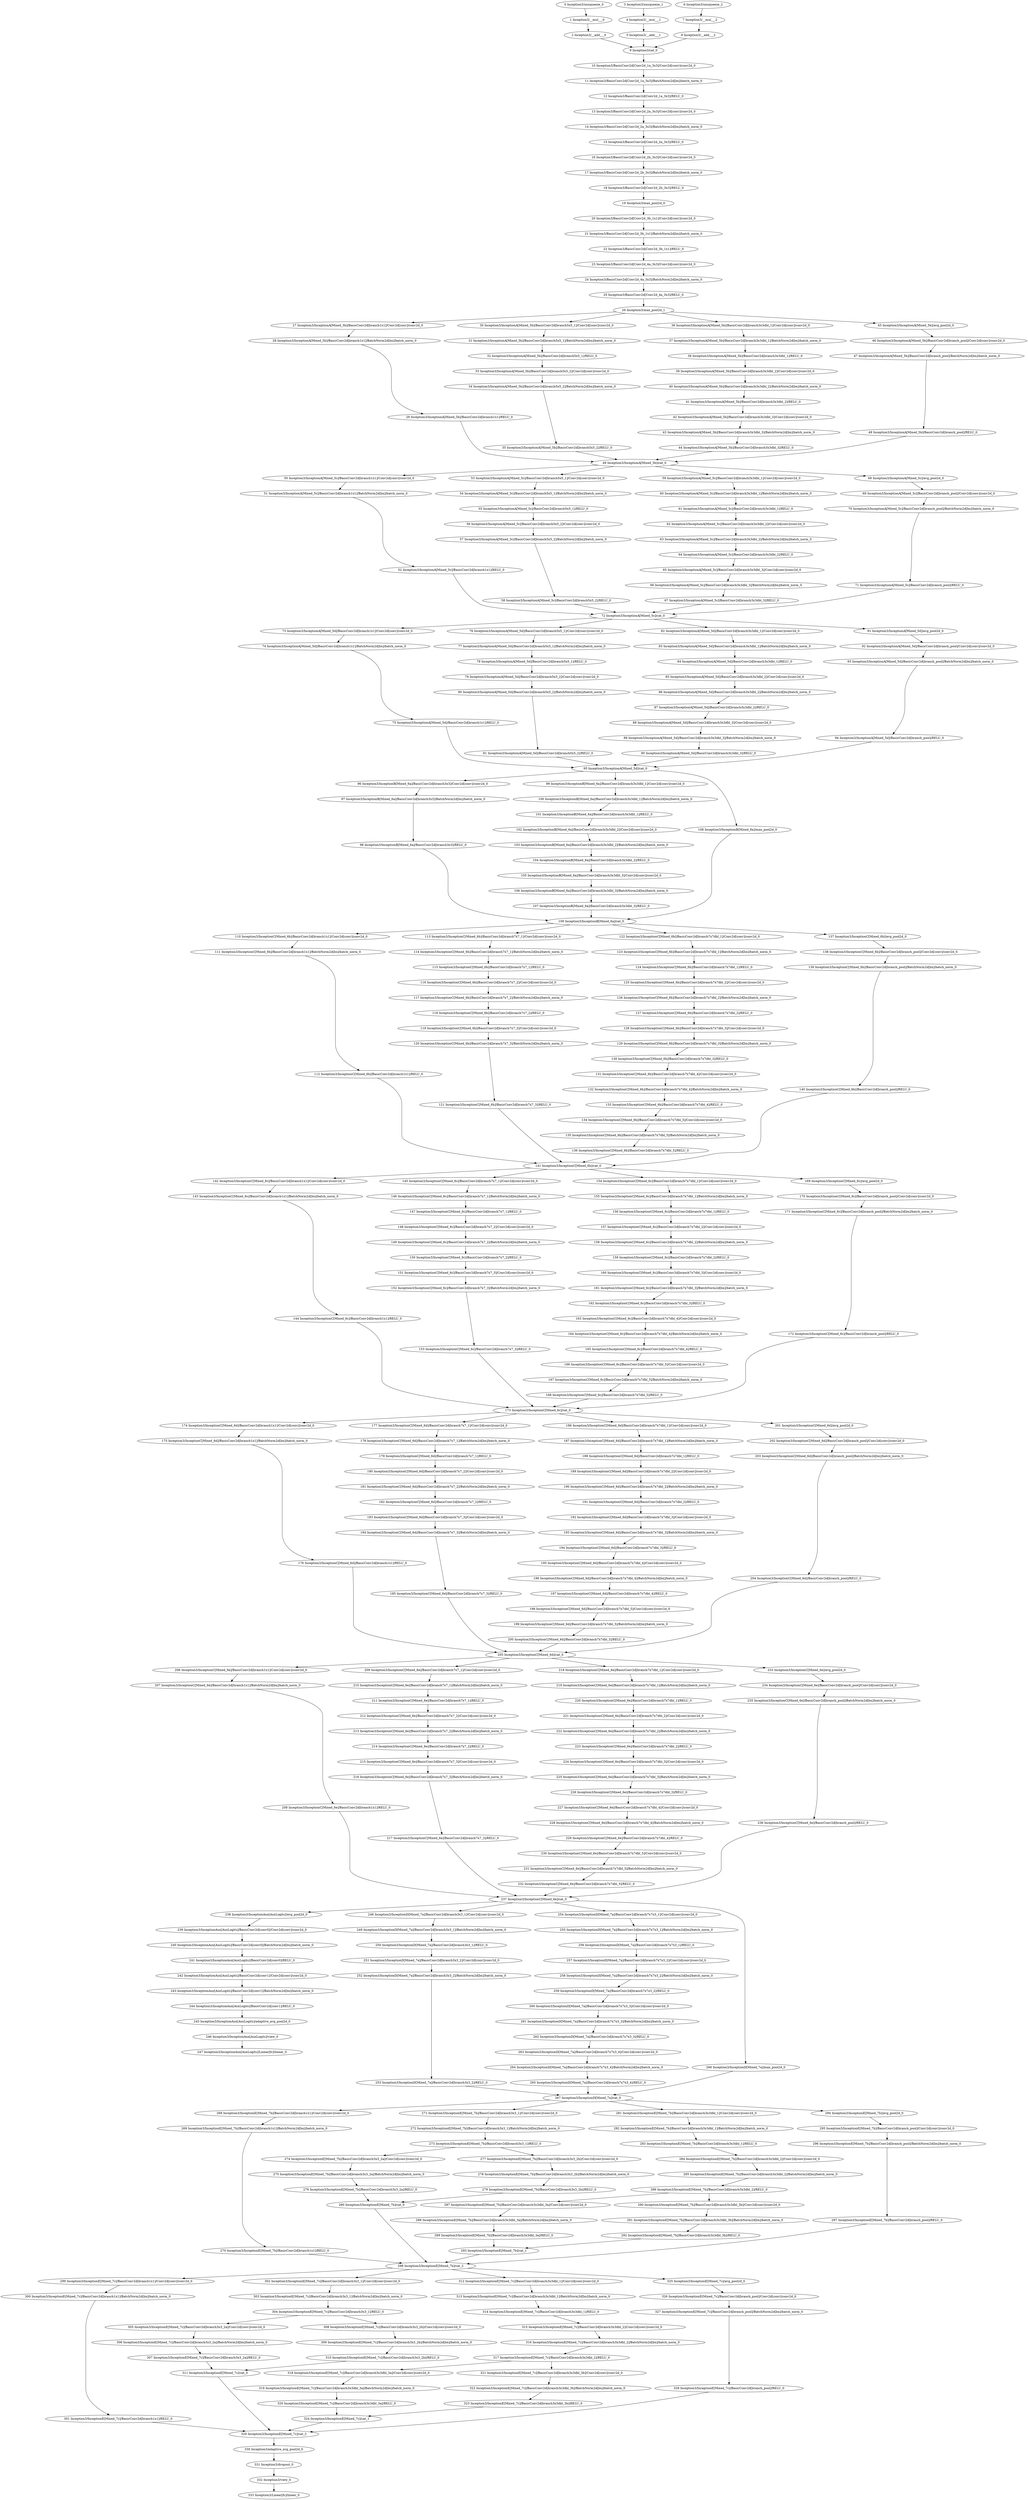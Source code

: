 strict digraph  {
"0 Inception3/unsqueeze_0" [id=0, type=unsqueeze];
"1 Inception3/__mul___0" [id=1, type=__mul__];
"2 Inception3/__add___0" [id=2, type=__add__];
"3 Inception3/unsqueeze_1" [id=3, type=unsqueeze];
"4 Inception3/__mul___1" [id=4, type=__mul__];
"5 Inception3/__add___1" [id=5, type=__add__];
"6 Inception3/unsqueeze_2" [id=6, type=unsqueeze];
"7 Inception3/__mul___2" [id=7, type=__mul__];
"8 Inception3/__add___2" [id=8, type=__add__];
"9 Inception3/cat_0" [id=9, type=cat];
"10 Inception3/BasicConv2d[Conv2d_1a_3x3]/Conv2d[conv]/conv2d_0" [id=10, type=conv2d];
"11 Inception3/BasicConv2d[Conv2d_1a_3x3]/BatchNorm2d[bn]/batch_norm_0" [id=11, type=batch_norm];
"12 Inception3/BasicConv2d[Conv2d_1a_3x3]/RELU_0" [id=12, type=RELU];
"13 Inception3/BasicConv2d[Conv2d_2a_3x3]/Conv2d[conv]/conv2d_0" [id=13, type=conv2d];
"14 Inception3/BasicConv2d[Conv2d_2a_3x3]/BatchNorm2d[bn]/batch_norm_0" [id=14, type=batch_norm];
"15 Inception3/BasicConv2d[Conv2d_2a_3x3]/RELU_0" [id=15, type=RELU];
"16 Inception3/BasicConv2d[Conv2d_2b_3x3]/Conv2d[conv]/conv2d_0" [id=16, type=conv2d];
"17 Inception3/BasicConv2d[Conv2d_2b_3x3]/BatchNorm2d[bn]/batch_norm_0" [id=17, type=batch_norm];
"18 Inception3/BasicConv2d[Conv2d_2b_3x3]/RELU_0" [id=18, type=RELU];
"19 Inception3/max_pool2d_0" [id=19, type=max_pool2d];
"20 Inception3/BasicConv2d[Conv2d_3b_1x1]/Conv2d[conv]/conv2d_0" [id=20, type=conv2d];
"21 Inception3/BasicConv2d[Conv2d_3b_1x1]/BatchNorm2d[bn]/batch_norm_0" [id=21, type=batch_norm];
"22 Inception3/BasicConv2d[Conv2d_3b_1x1]/RELU_0" [id=22, type=RELU];
"23 Inception3/BasicConv2d[Conv2d_4a_3x3]/Conv2d[conv]/conv2d_0" [id=23, type=conv2d];
"24 Inception3/BasicConv2d[Conv2d_4a_3x3]/BatchNorm2d[bn]/batch_norm_0" [id=24, type=batch_norm];
"25 Inception3/BasicConv2d[Conv2d_4a_3x3]/RELU_0" [id=25, type=RELU];
"26 Inception3/max_pool2d_1" [id=26, type=max_pool2d];
"27 Inception3/InceptionA[Mixed_5b]/BasicConv2d[branch1x1]/Conv2d[conv]/conv2d_0" [id=27, type=conv2d];
"28 Inception3/InceptionA[Mixed_5b]/BasicConv2d[branch1x1]/BatchNorm2d[bn]/batch_norm_0" [id=28, type=batch_norm];
"29 Inception3/InceptionA[Mixed_5b]/BasicConv2d[branch1x1]/RELU_0" [id=29, type=RELU];
"30 Inception3/InceptionA[Mixed_5b]/BasicConv2d[branch5x5_1]/Conv2d[conv]/conv2d_0" [id=30, type=conv2d];
"31 Inception3/InceptionA[Mixed_5b]/BasicConv2d[branch5x5_1]/BatchNorm2d[bn]/batch_norm_0" [id=31, type=batch_norm];
"32 Inception3/InceptionA[Mixed_5b]/BasicConv2d[branch5x5_1]/RELU_0" [id=32, type=RELU];
"33 Inception3/InceptionA[Mixed_5b]/BasicConv2d[branch5x5_2]/Conv2d[conv]/conv2d_0" [id=33, type=conv2d];
"34 Inception3/InceptionA[Mixed_5b]/BasicConv2d[branch5x5_2]/BatchNorm2d[bn]/batch_norm_0" [id=34, type=batch_norm];
"35 Inception3/InceptionA[Mixed_5b]/BasicConv2d[branch5x5_2]/RELU_0" [id=35, type=RELU];
"36 Inception3/InceptionA[Mixed_5b]/BasicConv2d[branch3x3dbl_1]/Conv2d[conv]/conv2d_0" [id=36, type=conv2d];
"37 Inception3/InceptionA[Mixed_5b]/BasicConv2d[branch3x3dbl_1]/BatchNorm2d[bn]/batch_norm_0" [id=37, type=batch_norm];
"38 Inception3/InceptionA[Mixed_5b]/BasicConv2d[branch3x3dbl_1]/RELU_0" [id=38, type=RELU];
"39 Inception3/InceptionA[Mixed_5b]/BasicConv2d[branch3x3dbl_2]/Conv2d[conv]/conv2d_0" [id=39, type=conv2d];
"40 Inception3/InceptionA[Mixed_5b]/BasicConv2d[branch3x3dbl_2]/BatchNorm2d[bn]/batch_norm_0" [id=40, type=batch_norm];
"41 Inception3/InceptionA[Mixed_5b]/BasicConv2d[branch3x3dbl_2]/RELU_0" [id=41, type=RELU];
"42 Inception3/InceptionA[Mixed_5b]/BasicConv2d[branch3x3dbl_3]/Conv2d[conv]/conv2d_0" [id=42, type=conv2d];
"43 Inception3/InceptionA[Mixed_5b]/BasicConv2d[branch3x3dbl_3]/BatchNorm2d[bn]/batch_norm_0" [id=43, type=batch_norm];
"44 Inception3/InceptionA[Mixed_5b]/BasicConv2d[branch3x3dbl_3]/RELU_0" [id=44, type=RELU];
"45 Inception3/InceptionA[Mixed_5b]/avg_pool2d_0" [id=45, type=avg_pool2d];
"46 Inception3/InceptionA[Mixed_5b]/BasicConv2d[branch_pool]/Conv2d[conv]/conv2d_0" [id=46, type=conv2d];
"47 Inception3/InceptionA[Mixed_5b]/BasicConv2d[branch_pool]/BatchNorm2d[bn]/batch_norm_0" [id=47, type=batch_norm];
"48 Inception3/InceptionA[Mixed_5b]/BasicConv2d[branch_pool]/RELU_0" [id=48, type=RELU];
"49 Inception3/InceptionA[Mixed_5b]/cat_0" [id=49, type=cat];
"50 Inception3/InceptionA[Mixed_5c]/BasicConv2d[branch1x1]/Conv2d[conv]/conv2d_0" [id=50, type=conv2d];
"51 Inception3/InceptionA[Mixed_5c]/BasicConv2d[branch1x1]/BatchNorm2d[bn]/batch_norm_0" [id=51, type=batch_norm];
"52 Inception3/InceptionA[Mixed_5c]/BasicConv2d[branch1x1]/RELU_0" [id=52, type=RELU];
"53 Inception3/InceptionA[Mixed_5c]/BasicConv2d[branch5x5_1]/Conv2d[conv]/conv2d_0" [id=53, type=conv2d];
"54 Inception3/InceptionA[Mixed_5c]/BasicConv2d[branch5x5_1]/BatchNorm2d[bn]/batch_norm_0" [id=54, type=batch_norm];
"55 Inception3/InceptionA[Mixed_5c]/BasicConv2d[branch5x5_1]/RELU_0" [id=55, type=RELU];
"56 Inception3/InceptionA[Mixed_5c]/BasicConv2d[branch5x5_2]/Conv2d[conv]/conv2d_0" [id=56, type=conv2d];
"57 Inception3/InceptionA[Mixed_5c]/BasicConv2d[branch5x5_2]/BatchNorm2d[bn]/batch_norm_0" [id=57, type=batch_norm];
"58 Inception3/InceptionA[Mixed_5c]/BasicConv2d[branch5x5_2]/RELU_0" [id=58, type=RELU];
"59 Inception3/InceptionA[Mixed_5c]/BasicConv2d[branch3x3dbl_1]/Conv2d[conv]/conv2d_0" [id=59, type=conv2d];
"60 Inception3/InceptionA[Mixed_5c]/BasicConv2d[branch3x3dbl_1]/BatchNorm2d[bn]/batch_norm_0" [id=60, type=batch_norm];
"61 Inception3/InceptionA[Mixed_5c]/BasicConv2d[branch3x3dbl_1]/RELU_0" [id=61, type=RELU];
"62 Inception3/InceptionA[Mixed_5c]/BasicConv2d[branch3x3dbl_2]/Conv2d[conv]/conv2d_0" [id=62, type=conv2d];
"63 Inception3/InceptionA[Mixed_5c]/BasicConv2d[branch3x3dbl_2]/BatchNorm2d[bn]/batch_norm_0" [id=63, type=batch_norm];
"64 Inception3/InceptionA[Mixed_5c]/BasicConv2d[branch3x3dbl_2]/RELU_0" [id=64, type=RELU];
"65 Inception3/InceptionA[Mixed_5c]/BasicConv2d[branch3x3dbl_3]/Conv2d[conv]/conv2d_0" [id=65, type=conv2d];
"66 Inception3/InceptionA[Mixed_5c]/BasicConv2d[branch3x3dbl_3]/BatchNorm2d[bn]/batch_norm_0" [id=66, type=batch_norm];
"67 Inception3/InceptionA[Mixed_5c]/BasicConv2d[branch3x3dbl_3]/RELU_0" [id=67, type=RELU];
"68 Inception3/InceptionA[Mixed_5c]/avg_pool2d_0" [id=68, type=avg_pool2d];
"69 Inception3/InceptionA[Mixed_5c]/BasicConv2d[branch_pool]/Conv2d[conv]/conv2d_0" [id=69, type=conv2d];
"70 Inception3/InceptionA[Mixed_5c]/BasicConv2d[branch_pool]/BatchNorm2d[bn]/batch_norm_0" [id=70, type=batch_norm];
"71 Inception3/InceptionA[Mixed_5c]/BasicConv2d[branch_pool]/RELU_0" [id=71, type=RELU];
"72 Inception3/InceptionA[Mixed_5c]/cat_0" [id=72, type=cat];
"73 Inception3/InceptionA[Mixed_5d]/BasicConv2d[branch1x1]/Conv2d[conv]/conv2d_0" [id=73, type=conv2d];
"74 Inception3/InceptionA[Mixed_5d]/BasicConv2d[branch1x1]/BatchNorm2d[bn]/batch_norm_0" [id=74, type=batch_norm];
"75 Inception3/InceptionA[Mixed_5d]/BasicConv2d[branch1x1]/RELU_0" [id=75, type=RELU];
"76 Inception3/InceptionA[Mixed_5d]/BasicConv2d[branch5x5_1]/Conv2d[conv]/conv2d_0" [id=76, type=conv2d];
"77 Inception3/InceptionA[Mixed_5d]/BasicConv2d[branch5x5_1]/BatchNorm2d[bn]/batch_norm_0" [id=77, type=batch_norm];
"78 Inception3/InceptionA[Mixed_5d]/BasicConv2d[branch5x5_1]/RELU_0" [id=78, type=RELU];
"79 Inception3/InceptionA[Mixed_5d]/BasicConv2d[branch5x5_2]/Conv2d[conv]/conv2d_0" [id=79, type=conv2d];
"80 Inception3/InceptionA[Mixed_5d]/BasicConv2d[branch5x5_2]/BatchNorm2d[bn]/batch_norm_0" [id=80, type=batch_norm];
"81 Inception3/InceptionA[Mixed_5d]/BasicConv2d[branch5x5_2]/RELU_0" [id=81, type=RELU];
"82 Inception3/InceptionA[Mixed_5d]/BasicConv2d[branch3x3dbl_1]/Conv2d[conv]/conv2d_0" [id=82, type=conv2d];
"83 Inception3/InceptionA[Mixed_5d]/BasicConv2d[branch3x3dbl_1]/BatchNorm2d[bn]/batch_norm_0" [id=83, type=batch_norm];
"84 Inception3/InceptionA[Mixed_5d]/BasicConv2d[branch3x3dbl_1]/RELU_0" [id=84, type=RELU];
"85 Inception3/InceptionA[Mixed_5d]/BasicConv2d[branch3x3dbl_2]/Conv2d[conv]/conv2d_0" [id=85, type=conv2d];
"86 Inception3/InceptionA[Mixed_5d]/BasicConv2d[branch3x3dbl_2]/BatchNorm2d[bn]/batch_norm_0" [id=86, type=batch_norm];
"87 Inception3/InceptionA[Mixed_5d]/BasicConv2d[branch3x3dbl_2]/RELU_0" [id=87, type=RELU];
"88 Inception3/InceptionA[Mixed_5d]/BasicConv2d[branch3x3dbl_3]/Conv2d[conv]/conv2d_0" [id=88, type=conv2d];
"89 Inception3/InceptionA[Mixed_5d]/BasicConv2d[branch3x3dbl_3]/BatchNorm2d[bn]/batch_norm_0" [id=89, type=batch_norm];
"90 Inception3/InceptionA[Mixed_5d]/BasicConv2d[branch3x3dbl_3]/RELU_0" [id=90, type=RELU];
"91 Inception3/InceptionA[Mixed_5d]/avg_pool2d_0" [id=91, type=avg_pool2d];
"92 Inception3/InceptionA[Mixed_5d]/BasicConv2d[branch_pool]/Conv2d[conv]/conv2d_0" [id=92, type=conv2d];
"93 Inception3/InceptionA[Mixed_5d]/BasicConv2d[branch_pool]/BatchNorm2d[bn]/batch_norm_0" [id=93, type=batch_norm];
"94 Inception3/InceptionA[Mixed_5d]/BasicConv2d[branch_pool]/RELU_0" [id=94, type=RELU];
"95 Inception3/InceptionA[Mixed_5d]/cat_0" [id=95, type=cat];
"96 Inception3/InceptionB[Mixed_6a]/BasicConv2d[branch3x3]/Conv2d[conv]/conv2d_0" [id=96, type=conv2d];
"97 Inception3/InceptionB[Mixed_6a]/BasicConv2d[branch3x3]/BatchNorm2d[bn]/batch_norm_0" [id=97, type=batch_norm];
"98 Inception3/InceptionB[Mixed_6a]/BasicConv2d[branch3x3]/RELU_0" [id=98, type=RELU];
"99 Inception3/InceptionB[Mixed_6a]/BasicConv2d[branch3x3dbl_1]/Conv2d[conv]/conv2d_0" [id=99, type=conv2d];
"100 Inception3/InceptionB[Mixed_6a]/BasicConv2d[branch3x3dbl_1]/BatchNorm2d[bn]/batch_norm_0" [id=100, type=batch_norm];
"101 Inception3/InceptionB[Mixed_6a]/BasicConv2d[branch3x3dbl_1]/RELU_0" [id=101, type=RELU];
"102 Inception3/InceptionB[Mixed_6a]/BasicConv2d[branch3x3dbl_2]/Conv2d[conv]/conv2d_0" [id=102, type=conv2d];
"103 Inception3/InceptionB[Mixed_6a]/BasicConv2d[branch3x3dbl_2]/BatchNorm2d[bn]/batch_norm_0" [id=103, type=batch_norm];
"104 Inception3/InceptionB[Mixed_6a]/BasicConv2d[branch3x3dbl_2]/RELU_0" [id=104, type=RELU];
"105 Inception3/InceptionB[Mixed_6a]/BasicConv2d[branch3x3dbl_3]/Conv2d[conv]/conv2d_0" [id=105, type=conv2d];
"106 Inception3/InceptionB[Mixed_6a]/BasicConv2d[branch3x3dbl_3]/BatchNorm2d[bn]/batch_norm_0" [id=106, type=batch_norm];
"107 Inception3/InceptionB[Mixed_6a]/BasicConv2d[branch3x3dbl_3]/RELU_0" [id=107, type=RELU];
"108 Inception3/InceptionB[Mixed_6a]/max_pool2d_0" [id=108, type=max_pool2d];
"109 Inception3/InceptionB[Mixed_6a]/cat_0" [id=109, type=cat];
"110 Inception3/InceptionC[Mixed_6b]/BasicConv2d[branch1x1]/Conv2d[conv]/conv2d_0" [id=110, type=conv2d];
"111 Inception3/InceptionC[Mixed_6b]/BasicConv2d[branch1x1]/BatchNorm2d[bn]/batch_norm_0" [id=111, type=batch_norm];
"112 Inception3/InceptionC[Mixed_6b]/BasicConv2d[branch1x1]/RELU_0" [id=112, type=RELU];
"113 Inception3/InceptionC[Mixed_6b]/BasicConv2d[branch7x7_1]/Conv2d[conv]/conv2d_0" [id=113, type=conv2d];
"114 Inception3/InceptionC[Mixed_6b]/BasicConv2d[branch7x7_1]/BatchNorm2d[bn]/batch_norm_0" [id=114, type=batch_norm];
"115 Inception3/InceptionC[Mixed_6b]/BasicConv2d[branch7x7_1]/RELU_0" [id=115, type=RELU];
"116 Inception3/InceptionC[Mixed_6b]/BasicConv2d[branch7x7_2]/Conv2d[conv]/conv2d_0" [id=116, type=conv2d];
"117 Inception3/InceptionC[Mixed_6b]/BasicConv2d[branch7x7_2]/BatchNorm2d[bn]/batch_norm_0" [id=117, type=batch_norm];
"118 Inception3/InceptionC[Mixed_6b]/BasicConv2d[branch7x7_2]/RELU_0" [id=118, type=RELU];
"119 Inception3/InceptionC[Mixed_6b]/BasicConv2d[branch7x7_3]/Conv2d[conv]/conv2d_0" [id=119, type=conv2d];
"120 Inception3/InceptionC[Mixed_6b]/BasicConv2d[branch7x7_3]/BatchNorm2d[bn]/batch_norm_0" [id=120, type=batch_norm];
"121 Inception3/InceptionC[Mixed_6b]/BasicConv2d[branch7x7_3]/RELU_0" [id=121, type=RELU];
"122 Inception3/InceptionC[Mixed_6b]/BasicConv2d[branch7x7dbl_1]/Conv2d[conv]/conv2d_0" [id=122, type=conv2d];
"123 Inception3/InceptionC[Mixed_6b]/BasicConv2d[branch7x7dbl_1]/BatchNorm2d[bn]/batch_norm_0" [id=123, type=batch_norm];
"124 Inception3/InceptionC[Mixed_6b]/BasicConv2d[branch7x7dbl_1]/RELU_0" [id=124, type=RELU];
"125 Inception3/InceptionC[Mixed_6b]/BasicConv2d[branch7x7dbl_2]/Conv2d[conv]/conv2d_0" [id=125, type=conv2d];
"126 Inception3/InceptionC[Mixed_6b]/BasicConv2d[branch7x7dbl_2]/BatchNorm2d[bn]/batch_norm_0" [id=126, type=batch_norm];
"127 Inception3/InceptionC[Mixed_6b]/BasicConv2d[branch7x7dbl_2]/RELU_0" [id=127, type=RELU];
"128 Inception3/InceptionC[Mixed_6b]/BasicConv2d[branch7x7dbl_3]/Conv2d[conv]/conv2d_0" [id=128, type=conv2d];
"129 Inception3/InceptionC[Mixed_6b]/BasicConv2d[branch7x7dbl_3]/BatchNorm2d[bn]/batch_norm_0" [id=129, type=batch_norm];
"130 Inception3/InceptionC[Mixed_6b]/BasicConv2d[branch7x7dbl_3]/RELU_0" [id=130, type=RELU];
"131 Inception3/InceptionC[Mixed_6b]/BasicConv2d[branch7x7dbl_4]/Conv2d[conv]/conv2d_0" [id=131, type=conv2d];
"132 Inception3/InceptionC[Mixed_6b]/BasicConv2d[branch7x7dbl_4]/BatchNorm2d[bn]/batch_norm_0" [id=132, type=batch_norm];
"133 Inception3/InceptionC[Mixed_6b]/BasicConv2d[branch7x7dbl_4]/RELU_0" [id=133, type=RELU];
"134 Inception3/InceptionC[Mixed_6b]/BasicConv2d[branch7x7dbl_5]/Conv2d[conv]/conv2d_0" [id=134, type=conv2d];
"135 Inception3/InceptionC[Mixed_6b]/BasicConv2d[branch7x7dbl_5]/BatchNorm2d[bn]/batch_norm_0" [id=135, type=batch_norm];
"136 Inception3/InceptionC[Mixed_6b]/BasicConv2d[branch7x7dbl_5]/RELU_0" [id=136, type=RELU];
"137 Inception3/InceptionC[Mixed_6b]/avg_pool2d_0" [id=137, type=avg_pool2d];
"138 Inception3/InceptionC[Mixed_6b]/BasicConv2d[branch_pool]/Conv2d[conv]/conv2d_0" [id=138, type=conv2d];
"139 Inception3/InceptionC[Mixed_6b]/BasicConv2d[branch_pool]/BatchNorm2d[bn]/batch_norm_0" [id=139, type=batch_norm];
"140 Inception3/InceptionC[Mixed_6b]/BasicConv2d[branch_pool]/RELU_0" [id=140, type=RELU];
"141 Inception3/InceptionC[Mixed_6b]/cat_0" [id=141, type=cat];
"142 Inception3/InceptionC[Mixed_6c]/BasicConv2d[branch1x1]/Conv2d[conv]/conv2d_0" [id=142, type=conv2d];
"143 Inception3/InceptionC[Mixed_6c]/BasicConv2d[branch1x1]/BatchNorm2d[bn]/batch_norm_0" [id=143, type=batch_norm];
"144 Inception3/InceptionC[Mixed_6c]/BasicConv2d[branch1x1]/RELU_0" [id=144, type=RELU];
"145 Inception3/InceptionC[Mixed_6c]/BasicConv2d[branch7x7_1]/Conv2d[conv]/conv2d_0" [id=145, type=conv2d];
"146 Inception3/InceptionC[Mixed_6c]/BasicConv2d[branch7x7_1]/BatchNorm2d[bn]/batch_norm_0" [id=146, type=batch_norm];
"147 Inception3/InceptionC[Mixed_6c]/BasicConv2d[branch7x7_1]/RELU_0" [id=147, type=RELU];
"148 Inception3/InceptionC[Mixed_6c]/BasicConv2d[branch7x7_2]/Conv2d[conv]/conv2d_0" [id=148, type=conv2d];
"149 Inception3/InceptionC[Mixed_6c]/BasicConv2d[branch7x7_2]/BatchNorm2d[bn]/batch_norm_0" [id=149, type=batch_norm];
"150 Inception3/InceptionC[Mixed_6c]/BasicConv2d[branch7x7_2]/RELU_0" [id=150, type=RELU];
"151 Inception3/InceptionC[Mixed_6c]/BasicConv2d[branch7x7_3]/Conv2d[conv]/conv2d_0" [id=151, type=conv2d];
"152 Inception3/InceptionC[Mixed_6c]/BasicConv2d[branch7x7_3]/BatchNorm2d[bn]/batch_norm_0" [id=152, type=batch_norm];
"153 Inception3/InceptionC[Mixed_6c]/BasicConv2d[branch7x7_3]/RELU_0" [id=153, type=RELU];
"154 Inception3/InceptionC[Mixed_6c]/BasicConv2d[branch7x7dbl_1]/Conv2d[conv]/conv2d_0" [id=154, type=conv2d];
"155 Inception3/InceptionC[Mixed_6c]/BasicConv2d[branch7x7dbl_1]/BatchNorm2d[bn]/batch_norm_0" [id=155, type=batch_norm];
"156 Inception3/InceptionC[Mixed_6c]/BasicConv2d[branch7x7dbl_1]/RELU_0" [id=156, type=RELU];
"157 Inception3/InceptionC[Mixed_6c]/BasicConv2d[branch7x7dbl_2]/Conv2d[conv]/conv2d_0" [id=157, type=conv2d];
"158 Inception3/InceptionC[Mixed_6c]/BasicConv2d[branch7x7dbl_2]/BatchNorm2d[bn]/batch_norm_0" [id=158, type=batch_norm];
"159 Inception3/InceptionC[Mixed_6c]/BasicConv2d[branch7x7dbl_2]/RELU_0" [id=159, type=RELU];
"160 Inception3/InceptionC[Mixed_6c]/BasicConv2d[branch7x7dbl_3]/Conv2d[conv]/conv2d_0" [id=160, type=conv2d];
"161 Inception3/InceptionC[Mixed_6c]/BasicConv2d[branch7x7dbl_3]/BatchNorm2d[bn]/batch_norm_0" [id=161, type=batch_norm];
"162 Inception3/InceptionC[Mixed_6c]/BasicConv2d[branch7x7dbl_3]/RELU_0" [id=162, type=RELU];
"163 Inception3/InceptionC[Mixed_6c]/BasicConv2d[branch7x7dbl_4]/Conv2d[conv]/conv2d_0" [id=163, type=conv2d];
"164 Inception3/InceptionC[Mixed_6c]/BasicConv2d[branch7x7dbl_4]/BatchNorm2d[bn]/batch_norm_0" [id=164, type=batch_norm];
"165 Inception3/InceptionC[Mixed_6c]/BasicConv2d[branch7x7dbl_4]/RELU_0" [id=165, type=RELU];
"166 Inception3/InceptionC[Mixed_6c]/BasicConv2d[branch7x7dbl_5]/Conv2d[conv]/conv2d_0" [id=166, type=conv2d];
"167 Inception3/InceptionC[Mixed_6c]/BasicConv2d[branch7x7dbl_5]/BatchNorm2d[bn]/batch_norm_0" [id=167, type=batch_norm];
"168 Inception3/InceptionC[Mixed_6c]/BasicConv2d[branch7x7dbl_5]/RELU_0" [id=168, type=RELU];
"169 Inception3/InceptionC[Mixed_6c]/avg_pool2d_0" [id=169, type=avg_pool2d];
"170 Inception3/InceptionC[Mixed_6c]/BasicConv2d[branch_pool]/Conv2d[conv]/conv2d_0" [id=170, type=conv2d];
"171 Inception3/InceptionC[Mixed_6c]/BasicConv2d[branch_pool]/BatchNorm2d[bn]/batch_norm_0" [id=171, type=batch_norm];
"172 Inception3/InceptionC[Mixed_6c]/BasicConv2d[branch_pool]/RELU_0" [id=172, type=RELU];
"173 Inception3/InceptionC[Mixed_6c]/cat_0" [id=173, type=cat];
"174 Inception3/InceptionC[Mixed_6d]/BasicConv2d[branch1x1]/Conv2d[conv]/conv2d_0" [id=174, type=conv2d];
"175 Inception3/InceptionC[Mixed_6d]/BasicConv2d[branch1x1]/BatchNorm2d[bn]/batch_norm_0" [id=175, type=batch_norm];
"176 Inception3/InceptionC[Mixed_6d]/BasicConv2d[branch1x1]/RELU_0" [id=176, type=RELU];
"177 Inception3/InceptionC[Mixed_6d]/BasicConv2d[branch7x7_1]/Conv2d[conv]/conv2d_0" [id=177, type=conv2d];
"178 Inception3/InceptionC[Mixed_6d]/BasicConv2d[branch7x7_1]/BatchNorm2d[bn]/batch_norm_0" [id=178, type=batch_norm];
"179 Inception3/InceptionC[Mixed_6d]/BasicConv2d[branch7x7_1]/RELU_0" [id=179, type=RELU];
"180 Inception3/InceptionC[Mixed_6d]/BasicConv2d[branch7x7_2]/Conv2d[conv]/conv2d_0" [id=180, type=conv2d];
"181 Inception3/InceptionC[Mixed_6d]/BasicConv2d[branch7x7_2]/BatchNorm2d[bn]/batch_norm_0" [id=181, type=batch_norm];
"182 Inception3/InceptionC[Mixed_6d]/BasicConv2d[branch7x7_2]/RELU_0" [id=182, type=RELU];
"183 Inception3/InceptionC[Mixed_6d]/BasicConv2d[branch7x7_3]/Conv2d[conv]/conv2d_0" [id=183, type=conv2d];
"184 Inception3/InceptionC[Mixed_6d]/BasicConv2d[branch7x7_3]/BatchNorm2d[bn]/batch_norm_0" [id=184, type=batch_norm];
"185 Inception3/InceptionC[Mixed_6d]/BasicConv2d[branch7x7_3]/RELU_0" [id=185, type=RELU];
"186 Inception3/InceptionC[Mixed_6d]/BasicConv2d[branch7x7dbl_1]/Conv2d[conv]/conv2d_0" [id=186, type=conv2d];
"187 Inception3/InceptionC[Mixed_6d]/BasicConv2d[branch7x7dbl_1]/BatchNorm2d[bn]/batch_norm_0" [id=187, type=batch_norm];
"188 Inception3/InceptionC[Mixed_6d]/BasicConv2d[branch7x7dbl_1]/RELU_0" [id=188, type=RELU];
"189 Inception3/InceptionC[Mixed_6d]/BasicConv2d[branch7x7dbl_2]/Conv2d[conv]/conv2d_0" [id=189, type=conv2d];
"190 Inception3/InceptionC[Mixed_6d]/BasicConv2d[branch7x7dbl_2]/BatchNorm2d[bn]/batch_norm_0" [id=190, type=batch_norm];
"191 Inception3/InceptionC[Mixed_6d]/BasicConv2d[branch7x7dbl_2]/RELU_0" [id=191, type=RELU];
"192 Inception3/InceptionC[Mixed_6d]/BasicConv2d[branch7x7dbl_3]/Conv2d[conv]/conv2d_0" [id=192, type=conv2d];
"193 Inception3/InceptionC[Mixed_6d]/BasicConv2d[branch7x7dbl_3]/BatchNorm2d[bn]/batch_norm_0" [id=193, type=batch_norm];
"194 Inception3/InceptionC[Mixed_6d]/BasicConv2d[branch7x7dbl_3]/RELU_0" [id=194, type=RELU];
"195 Inception3/InceptionC[Mixed_6d]/BasicConv2d[branch7x7dbl_4]/Conv2d[conv]/conv2d_0" [id=195, type=conv2d];
"196 Inception3/InceptionC[Mixed_6d]/BasicConv2d[branch7x7dbl_4]/BatchNorm2d[bn]/batch_norm_0" [id=196, type=batch_norm];
"197 Inception3/InceptionC[Mixed_6d]/BasicConv2d[branch7x7dbl_4]/RELU_0" [id=197, type=RELU];
"198 Inception3/InceptionC[Mixed_6d]/BasicConv2d[branch7x7dbl_5]/Conv2d[conv]/conv2d_0" [id=198, type=conv2d];
"199 Inception3/InceptionC[Mixed_6d]/BasicConv2d[branch7x7dbl_5]/BatchNorm2d[bn]/batch_norm_0" [id=199, type=batch_norm];
"200 Inception3/InceptionC[Mixed_6d]/BasicConv2d[branch7x7dbl_5]/RELU_0" [id=200, type=RELU];
"201 Inception3/InceptionC[Mixed_6d]/avg_pool2d_0" [id=201, type=avg_pool2d];
"202 Inception3/InceptionC[Mixed_6d]/BasicConv2d[branch_pool]/Conv2d[conv]/conv2d_0" [id=202, type=conv2d];
"203 Inception3/InceptionC[Mixed_6d]/BasicConv2d[branch_pool]/BatchNorm2d[bn]/batch_norm_0" [id=203, type=batch_norm];
"204 Inception3/InceptionC[Mixed_6d]/BasicConv2d[branch_pool]/RELU_0" [id=204, type=RELU];
"205 Inception3/InceptionC[Mixed_6d]/cat_0" [id=205, type=cat];
"206 Inception3/InceptionC[Mixed_6e]/BasicConv2d[branch1x1]/Conv2d[conv]/conv2d_0" [id=206, type=conv2d];
"207 Inception3/InceptionC[Mixed_6e]/BasicConv2d[branch1x1]/BatchNorm2d[bn]/batch_norm_0" [id=207, type=batch_norm];
"208 Inception3/InceptionC[Mixed_6e]/BasicConv2d[branch1x1]/RELU_0" [id=208, type=RELU];
"209 Inception3/InceptionC[Mixed_6e]/BasicConv2d[branch7x7_1]/Conv2d[conv]/conv2d_0" [id=209, type=conv2d];
"210 Inception3/InceptionC[Mixed_6e]/BasicConv2d[branch7x7_1]/BatchNorm2d[bn]/batch_norm_0" [id=210, type=batch_norm];
"211 Inception3/InceptionC[Mixed_6e]/BasicConv2d[branch7x7_1]/RELU_0" [id=211, type=RELU];
"212 Inception3/InceptionC[Mixed_6e]/BasicConv2d[branch7x7_2]/Conv2d[conv]/conv2d_0" [id=212, type=conv2d];
"213 Inception3/InceptionC[Mixed_6e]/BasicConv2d[branch7x7_2]/BatchNorm2d[bn]/batch_norm_0" [id=213, type=batch_norm];
"214 Inception3/InceptionC[Mixed_6e]/BasicConv2d[branch7x7_2]/RELU_0" [id=214, type=RELU];
"215 Inception3/InceptionC[Mixed_6e]/BasicConv2d[branch7x7_3]/Conv2d[conv]/conv2d_0" [id=215, type=conv2d];
"216 Inception3/InceptionC[Mixed_6e]/BasicConv2d[branch7x7_3]/BatchNorm2d[bn]/batch_norm_0" [id=216, type=batch_norm];
"217 Inception3/InceptionC[Mixed_6e]/BasicConv2d[branch7x7_3]/RELU_0" [id=217, type=RELU];
"218 Inception3/InceptionC[Mixed_6e]/BasicConv2d[branch7x7dbl_1]/Conv2d[conv]/conv2d_0" [id=218, type=conv2d];
"219 Inception3/InceptionC[Mixed_6e]/BasicConv2d[branch7x7dbl_1]/BatchNorm2d[bn]/batch_norm_0" [id=219, type=batch_norm];
"220 Inception3/InceptionC[Mixed_6e]/BasicConv2d[branch7x7dbl_1]/RELU_0" [id=220, type=RELU];
"221 Inception3/InceptionC[Mixed_6e]/BasicConv2d[branch7x7dbl_2]/Conv2d[conv]/conv2d_0" [id=221, type=conv2d];
"222 Inception3/InceptionC[Mixed_6e]/BasicConv2d[branch7x7dbl_2]/BatchNorm2d[bn]/batch_norm_0" [id=222, type=batch_norm];
"223 Inception3/InceptionC[Mixed_6e]/BasicConv2d[branch7x7dbl_2]/RELU_0" [id=223, type=RELU];
"224 Inception3/InceptionC[Mixed_6e]/BasicConv2d[branch7x7dbl_3]/Conv2d[conv]/conv2d_0" [id=224, type=conv2d];
"225 Inception3/InceptionC[Mixed_6e]/BasicConv2d[branch7x7dbl_3]/BatchNorm2d[bn]/batch_norm_0" [id=225, type=batch_norm];
"226 Inception3/InceptionC[Mixed_6e]/BasicConv2d[branch7x7dbl_3]/RELU_0" [id=226, type=RELU];
"227 Inception3/InceptionC[Mixed_6e]/BasicConv2d[branch7x7dbl_4]/Conv2d[conv]/conv2d_0" [id=227, type=conv2d];
"228 Inception3/InceptionC[Mixed_6e]/BasicConv2d[branch7x7dbl_4]/BatchNorm2d[bn]/batch_norm_0" [id=228, type=batch_norm];
"229 Inception3/InceptionC[Mixed_6e]/BasicConv2d[branch7x7dbl_4]/RELU_0" [id=229, type=RELU];
"230 Inception3/InceptionC[Mixed_6e]/BasicConv2d[branch7x7dbl_5]/Conv2d[conv]/conv2d_0" [id=230, type=conv2d];
"231 Inception3/InceptionC[Mixed_6e]/BasicConv2d[branch7x7dbl_5]/BatchNorm2d[bn]/batch_norm_0" [id=231, type=batch_norm];
"232 Inception3/InceptionC[Mixed_6e]/BasicConv2d[branch7x7dbl_5]/RELU_0" [id=232, type=RELU];
"233 Inception3/InceptionC[Mixed_6e]/avg_pool2d_0" [id=233, type=avg_pool2d];
"234 Inception3/InceptionC[Mixed_6e]/BasicConv2d[branch_pool]/Conv2d[conv]/conv2d_0" [id=234, type=conv2d];
"235 Inception3/InceptionC[Mixed_6e]/BasicConv2d[branch_pool]/BatchNorm2d[bn]/batch_norm_0" [id=235, type=batch_norm];
"236 Inception3/InceptionC[Mixed_6e]/BasicConv2d[branch_pool]/RELU_0" [id=236, type=RELU];
"237 Inception3/InceptionC[Mixed_6e]/cat_0" [id=237, type=cat];
"238 Inception3/InceptionAux[AuxLogits]/avg_pool2d_0" [id=238, type=avg_pool2d];
"239 Inception3/InceptionAux[AuxLogits]/BasicConv2d[conv0]/Conv2d[conv]/conv2d_0" [id=239, type=conv2d];
"240 Inception3/InceptionAux[AuxLogits]/BasicConv2d[conv0]/BatchNorm2d[bn]/batch_norm_0" [id=240, type=batch_norm];
"241 Inception3/InceptionAux[AuxLogits]/BasicConv2d[conv0]/RELU_0" [id=241, type=RELU];
"242 Inception3/InceptionAux[AuxLogits]/BasicConv2d[conv1]/Conv2d[conv]/conv2d_0" [id=242, type=conv2d];
"243 Inception3/InceptionAux[AuxLogits]/BasicConv2d[conv1]/BatchNorm2d[bn]/batch_norm_0" [id=243, type=batch_norm];
"244 Inception3/InceptionAux[AuxLogits]/BasicConv2d[conv1]/RELU_0" [id=244, type=RELU];
"245 Inception3/InceptionAux[AuxLogits]/adaptive_avg_pool2d_0" [id=245, type=adaptive_avg_pool2d];
"246 Inception3/InceptionAux[AuxLogits]/view_0" [id=246, type=view];
"247 Inception3/InceptionAux[AuxLogits]/Linear[fc]/linear_0" [id=247, type=linear];
"248 Inception3/InceptionD[Mixed_7a]/BasicConv2d[branch3x3_1]/Conv2d[conv]/conv2d_0" [id=248, type=conv2d];
"249 Inception3/InceptionD[Mixed_7a]/BasicConv2d[branch3x3_1]/BatchNorm2d[bn]/batch_norm_0" [id=249, type=batch_norm];
"250 Inception3/InceptionD[Mixed_7a]/BasicConv2d[branch3x3_1]/RELU_0" [id=250, type=RELU];
"251 Inception3/InceptionD[Mixed_7a]/BasicConv2d[branch3x3_2]/Conv2d[conv]/conv2d_0" [id=251, type=conv2d];
"252 Inception3/InceptionD[Mixed_7a]/BasicConv2d[branch3x3_2]/BatchNorm2d[bn]/batch_norm_0" [id=252, type=batch_norm];
"253 Inception3/InceptionD[Mixed_7a]/BasicConv2d[branch3x3_2]/RELU_0" [id=253, type=RELU];
"254 Inception3/InceptionD[Mixed_7a]/BasicConv2d[branch7x7x3_1]/Conv2d[conv]/conv2d_0" [id=254, type=conv2d];
"255 Inception3/InceptionD[Mixed_7a]/BasicConv2d[branch7x7x3_1]/BatchNorm2d[bn]/batch_norm_0" [id=255, type=batch_norm];
"256 Inception3/InceptionD[Mixed_7a]/BasicConv2d[branch7x7x3_1]/RELU_0" [id=256, type=RELU];
"257 Inception3/InceptionD[Mixed_7a]/BasicConv2d[branch7x7x3_2]/Conv2d[conv]/conv2d_0" [id=257, type=conv2d];
"258 Inception3/InceptionD[Mixed_7a]/BasicConv2d[branch7x7x3_2]/BatchNorm2d[bn]/batch_norm_0" [id=258, type=batch_norm];
"259 Inception3/InceptionD[Mixed_7a]/BasicConv2d[branch7x7x3_2]/RELU_0" [id=259, type=RELU];
"260 Inception3/InceptionD[Mixed_7a]/BasicConv2d[branch7x7x3_3]/Conv2d[conv]/conv2d_0" [id=260, type=conv2d];
"261 Inception3/InceptionD[Mixed_7a]/BasicConv2d[branch7x7x3_3]/BatchNorm2d[bn]/batch_norm_0" [id=261, type=batch_norm];
"262 Inception3/InceptionD[Mixed_7a]/BasicConv2d[branch7x7x3_3]/RELU_0" [id=262, type=RELU];
"263 Inception3/InceptionD[Mixed_7a]/BasicConv2d[branch7x7x3_4]/Conv2d[conv]/conv2d_0" [id=263, type=conv2d];
"264 Inception3/InceptionD[Mixed_7a]/BasicConv2d[branch7x7x3_4]/BatchNorm2d[bn]/batch_norm_0" [id=264, type=batch_norm];
"265 Inception3/InceptionD[Mixed_7a]/BasicConv2d[branch7x7x3_4]/RELU_0" [id=265, type=RELU];
"266 Inception3/InceptionD[Mixed_7a]/max_pool2d_0" [id=266, type=max_pool2d];
"267 Inception3/InceptionD[Mixed_7a]/cat_0" [id=267, type=cat];
"268 Inception3/InceptionE[Mixed_7b]/BasicConv2d[branch1x1]/Conv2d[conv]/conv2d_0" [id=268, type=conv2d];
"269 Inception3/InceptionE[Mixed_7b]/BasicConv2d[branch1x1]/BatchNorm2d[bn]/batch_norm_0" [id=269, type=batch_norm];
"270 Inception3/InceptionE[Mixed_7b]/BasicConv2d[branch1x1]/RELU_0" [id=270, type=RELU];
"271 Inception3/InceptionE[Mixed_7b]/BasicConv2d[branch3x3_1]/Conv2d[conv]/conv2d_0" [id=271, type=conv2d];
"272 Inception3/InceptionE[Mixed_7b]/BasicConv2d[branch3x3_1]/BatchNorm2d[bn]/batch_norm_0" [id=272, type=batch_norm];
"273 Inception3/InceptionE[Mixed_7b]/BasicConv2d[branch3x3_1]/RELU_0" [id=273, type=RELU];
"274 Inception3/InceptionE[Mixed_7b]/BasicConv2d[branch3x3_2a]/Conv2d[conv]/conv2d_0" [id=274, type=conv2d];
"275 Inception3/InceptionE[Mixed_7b]/BasicConv2d[branch3x3_2a]/BatchNorm2d[bn]/batch_norm_0" [id=275, type=batch_norm];
"276 Inception3/InceptionE[Mixed_7b]/BasicConv2d[branch3x3_2a]/RELU_0" [id=276, type=RELU];
"277 Inception3/InceptionE[Mixed_7b]/BasicConv2d[branch3x3_2b]/Conv2d[conv]/conv2d_0" [id=277, type=conv2d];
"278 Inception3/InceptionE[Mixed_7b]/BasicConv2d[branch3x3_2b]/BatchNorm2d[bn]/batch_norm_0" [id=278, type=batch_norm];
"279 Inception3/InceptionE[Mixed_7b]/BasicConv2d[branch3x3_2b]/RELU_0" [id=279, type=RELU];
"280 Inception3/InceptionE[Mixed_7b]/cat_0" [id=280, type=cat];
"281 Inception3/InceptionE[Mixed_7b]/BasicConv2d[branch3x3dbl_1]/Conv2d[conv]/conv2d_0" [id=281, type=conv2d];
"282 Inception3/InceptionE[Mixed_7b]/BasicConv2d[branch3x3dbl_1]/BatchNorm2d[bn]/batch_norm_0" [id=282, type=batch_norm];
"283 Inception3/InceptionE[Mixed_7b]/BasicConv2d[branch3x3dbl_1]/RELU_0" [id=283, type=RELU];
"284 Inception3/InceptionE[Mixed_7b]/BasicConv2d[branch3x3dbl_2]/Conv2d[conv]/conv2d_0" [id=284, type=conv2d];
"285 Inception3/InceptionE[Mixed_7b]/BasicConv2d[branch3x3dbl_2]/BatchNorm2d[bn]/batch_norm_0" [id=285, type=batch_norm];
"286 Inception3/InceptionE[Mixed_7b]/BasicConv2d[branch3x3dbl_2]/RELU_0" [id=286, type=RELU];
"287 Inception3/InceptionE[Mixed_7b]/BasicConv2d[branch3x3dbl_3a]/Conv2d[conv]/conv2d_0" [id=287, type=conv2d];
"288 Inception3/InceptionE[Mixed_7b]/BasicConv2d[branch3x3dbl_3a]/BatchNorm2d[bn]/batch_norm_0" [id=288, type=batch_norm];
"289 Inception3/InceptionE[Mixed_7b]/BasicConv2d[branch3x3dbl_3a]/RELU_0" [id=289, type=RELU];
"290 Inception3/InceptionE[Mixed_7b]/BasicConv2d[branch3x3dbl_3b]/Conv2d[conv]/conv2d_0" [id=290, type=conv2d];
"291 Inception3/InceptionE[Mixed_7b]/BasicConv2d[branch3x3dbl_3b]/BatchNorm2d[bn]/batch_norm_0" [id=291, type=batch_norm];
"292 Inception3/InceptionE[Mixed_7b]/BasicConv2d[branch3x3dbl_3b]/RELU_0" [id=292, type=RELU];
"293 Inception3/InceptionE[Mixed_7b]/cat_1" [id=293, type=cat];
"294 Inception3/InceptionE[Mixed_7b]/avg_pool2d_0" [id=294, type=avg_pool2d];
"295 Inception3/InceptionE[Mixed_7b]/BasicConv2d[branch_pool]/Conv2d[conv]/conv2d_0" [id=295, type=conv2d];
"296 Inception3/InceptionE[Mixed_7b]/BasicConv2d[branch_pool]/BatchNorm2d[bn]/batch_norm_0" [id=296, type=batch_norm];
"297 Inception3/InceptionE[Mixed_7b]/BasicConv2d[branch_pool]/RELU_0" [id=297, type=RELU];
"298 Inception3/InceptionE[Mixed_7b]/cat_2" [id=298, type=cat];
"299 Inception3/InceptionE[Mixed_7c]/BasicConv2d[branch1x1]/Conv2d[conv]/conv2d_0" [id=299, type=conv2d];
"300 Inception3/InceptionE[Mixed_7c]/BasicConv2d[branch1x1]/BatchNorm2d[bn]/batch_norm_0" [id=300, type=batch_norm];
"301 Inception3/InceptionE[Mixed_7c]/BasicConv2d[branch1x1]/RELU_0" [id=301, type=RELU];
"302 Inception3/InceptionE[Mixed_7c]/BasicConv2d[branch3x3_1]/Conv2d[conv]/conv2d_0" [id=302, type=conv2d];
"303 Inception3/InceptionE[Mixed_7c]/BasicConv2d[branch3x3_1]/BatchNorm2d[bn]/batch_norm_0" [id=303, type=batch_norm];
"304 Inception3/InceptionE[Mixed_7c]/BasicConv2d[branch3x3_1]/RELU_0" [id=304, type=RELU];
"305 Inception3/InceptionE[Mixed_7c]/BasicConv2d[branch3x3_2a]/Conv2d[conv]/conv2d_0" [id=305, type=conv2d];
"306 Inception3/InceptionE[Mixed_7c]/BasicConv2d[branch3x3_2a]/BatchNorm2d[bn]/batch_norm_0" [id=306, type=batch_norm];
"307 Inception3/InceptionE[Mixed_7c]/BasicConv2d[branch3x3_2a]/RELU_0" [id=307, type=RELU];
"308 Inception3/InceptionE[Mixed_7c]/BasicConv2d[branch3x3_2b]/Conv2d[conv]/conv2d_0" [id=308, type=conv2d];
"309 Inception3/InceptionE[Mixed_7c]/BasicConv2d[branch3x3_2b]/BatchNorm2d[bn]/batch_norm_0" [id=309, type=batch_norm];
"310 Inception3/InceptionE[Mixed_7c]/BasicConv2d[branch3x3_2b]/RELU_0" [id=310, type=RELU];
"311 Inception3/InceptionE[Mixed_7c]/cat_0" [id=311, type=cat];
"312 Inception3/InceptionE[Mixed_7c]/BasicConv2d[branch3x3dbl_1]/Conv2d[conv]/conv2d_0" [id=312, type=conv2d];
"313 Inception3/InceptionE[Mixed_7c]/BasicConv2d[branch3x3dbl_1]/BatchNorm2d[bn]/batch_norm_0" [id=313, type=batch_norm];
"314 Inception3/InceptionE[Mixed_7c]/BasicConv2d[branch3x3dbl_1]/RELU_0" [id=314, type=RELU];
"315 Inception3/InceptionE[Mixed_7c]/BasicConv2d[branch3x3dbl_2]/Conv2d[conv]/conv2d_0" [id=315, type=conv2d];
"316 Inception3/InceptionE[Mixed_7c]/BasicConv2d[branch3x3dbl_2]/BatchNorm2d[bn]/batch_norm_0" [id=316, type=batch_norm];
"317 Inception3/InceptionE[Mixed_7c]/BasicConv2d[branch3x3dbl_2]/RELU_0" [id=317, type=RELU];
"318 Inception3/InceptionE[Mixed_7c]/BasicConv2d[branch3x3dbl_3a]/Conv2d[conv]/conv2d_0" [id=318, type=conv2d];
"319 Inception3/InceptionE[Mixed_7c]/BasicConv2d[branch3x3dbl_3a]/BatchNorm2d[bn]/batch_norm_0" [id=319, type=batch_norm];
"320 Inception3/InceptionE[Mixed_7c]/BasicConv2d[branch3x3dbl_3a]/RELU_0" [id=320, type=RELU];
"321 Inception3/InceptionE[Mixed_7c]/BasicConv2d[branch3x3dbl_3b]/Conv2d[conv]/conv2d_0" [id=321, type=conv2d];
"322 Inception3/InceptionE[Mixed_7c]/BasicConv2d[branch3x3dbl_3b]/BatchNorm2d[bn]/batch_norm_0" [id=322, type=batch_norm];
"323 Inception3/InceptionE[Mixed_7c]/BasicConv2d[branch3x3dbl_3b]/RELU_0" [id=323, type=RELU];
"324 Inception3/InceptionE[Mixed_7c]/cat_1" [id=324, type=cat];
"325 Inception3/InceptionE[Mixed_7c]/avg_pool2d_0" [id=325, type=avg_pool2d];
"326 Inception3/InceptionE[Mixed_7c]/BasicConv2d[branch_pool]/Conv2d[conv]/conv2d_0" [id=326, type=conv2d];
"327 Inception3/InceptionE[Mixed_7c]/BasicConv2d[branch_pool]/BatchNorm2d[bn]/batch_norm_0" [id=327, type=batch_norm];
"328 Inception3/InceptionE[Mixed_7c]/BasicConv2d[branch_pool]/RELU_0" [id=328, type=RELU];
"329 Inception3/InceptionE[Mixed_7c]/cat_2" [id=329, type=cat];
"330 Inception3/adaptive_avg_pool2d_0" [id=330, type=adaptive_avg_pool2d];
"331 Inception3/dropout_0" [id=331, type=dropout];
"332 Inception3/view_0" [id=332, type=view];
"333 Inception3/Linear[fc]/linear_0" [id=333, type=linear];
"0 Inception3/unsqueeze_0" -> "1 Inception3/__mul___0";
"1 Inception3/__mul___0" -> "2 Inception3/__add___0";
"2 Inception3/__add___0" -> "9 Inception3/cat_0";
"3 Inception3/unsqueeze_1" -> "4 Inception3/__mul___1";
"4 Inception3/__mul___1" -> "5 Inception3/__add___1";
"5 Inception3/__add___1" -> "9 Inception3/cat_0";
"6 Inception3/unsqueeze_2" -> "7 Inception3/__mul___2";
"7 Inception3/__mul___2" -> "8 Inception3/__add___2";
"8 Inception3/__add___2" -> "9 Inception3/cat_0";
"9 Inception3/cat_0" -> "10 Inception3/BasicConv2d[Conv2d_1a_3x3]/Conv2d[conv]/conv2d_0";
"10 Inception3/BasicConv2d[Conv2d_1a_3x3]/Conv2d[conv]/conv2d_0" -> "11 Inception3/BasicConv2d[Conv2d_1a_3x3]/BatchNorm2d[bn]/batch_norm_0";
"11 Inception3/BasicConv2d[Conv2d_1a_3x3]/BatchNorm2d[bn]/batch_norm_0" -> "12 Inception3/BasicConv2d[Conv2d_1a_3x3]/RELU_0";
"12 Inception3/BasicConv2d[Conv2d_1a_3x3]/RELU_0" -> "13 Inception3/BasicConv2d[Conv2d_2a_3x3]/Conv2d[conv]/conv2d_0";
"13 Inception3/BasicConv2d[Conv2d_2a_3x3]/Conv2d[conv]/conv2d_0" -> "14 Inception3/BasicConv2d[Conv2d_2a_3x3]/BatchNorm2d[bn]/batch_norm_0";
"14 Inception3/BasicConv2d[Conv2d_2a_3x3]/BatchNorm2d[bn]/batch_norm_0" -> "15 Inception3/BasicConv2d[Conv2d_2a_3x3]/RELU_0";
"15 Inception3/BasicConv2d[Conv2d_2a_3x3]/RELU_0" -> "16 Inception3/BasicConv2d[Conv2d_2b_3x3]/Conv2d[conv]/conv2d_0";
"16 Inception3/BasicConv2d[Conv2d_2b_3x3]/Conv2d[conv]/conv2d_0" -> "17 Inception3/BasicConv2d[Conv2d_2b_3x3]/BatchNorm2d[bn]/batch_norm_0";
"17 Inception3/BasicConv2d[Conv2d_2b_3x3]/BatchNorm2d[bn]/batch_norm_0" -> "18 Inception3/BasicConv2d[Conv2d_2b_3x3]/RELU_0";
"18 Inception3/BasicConv2d[Conv2d_2b_3x3]/RELU_0" -> "19 Inception3/max_pool2d_0";
"19 Inception3/max_pool2d_0" -> "20 Inception3/BasicConv2d[Conv2d_3b_1x1]/Conv2d[conv]/conv2d_0";
"20 Inception3/BasicConv2d[Conv2d_3b_1x1]/Conv2d[conv]/conv2d_0" -> "21 Inception3/BasicConv2d[Conv2d_3b_1x1]/BatchNorm2d[bn]/batch_norm_0";
"21 Inception3/BasicConv2d[Conv2d_3b_1x1]/BatchNorm2d[bn]/batch_norm_0" -> "22 Inception3/BasicConv2d[Conv2d_3b_1x1]/RELU_0";
"22 Inception3/BasicConv2d[Conv2d_3b_1x1]/RELU_0" -> "23 Inception3/BasicConv2d[Conv2d_4a_3x3]/Conv2d[conv]/conv2d_0";
"23 Inception3/BasicConv2d[Conv2d_4a_3x3]/Conv2d[conv]/conv2d_0" -> "24 Inception3/BasicConv2d[Conv2d_4a_3x3]/BatchNorm2d[bn]/batch_norm_0";
"24 Inception3/BasicConv2d[Conv2d_4a_3x3]/BatchNorm2d[bn]/batch_norm_0" -> "25 Inception3/BasicConv2d[Conv2d_4a_3x3]/RELU_0";
"25 Inception3/BasicConv2d[Conv2d_4a_3x3]/RELU_0" -> "26 Inception3/max_pool2d_1";
"26 Inception3/max_pool2d_1" -> "27 Inception3/InceptionA[Mixed_5b]/BasicConv2d[branch1x1]/Conv2d[conv]/conv2d_0";
"26 Inception3/max_pool2d_1" -> "30 Inception3/InceptionA[Mixed_5b]/BasicConv2d[branch5x5_1]/Conv2d[conv]/conv2d_0";
"26 Inception3/max_pool2d_1" -> "36 Inception3/InceptionA[Mixed_5b]/BasicConv2d[branch3x3dbl_1]/Conv2d[conv]/conv2d_0";
"26 Inception3/max_pool2d_1" -> "45 Inception3/InceptionA[Mixed_5b]/avg_pool2d_0";
"27 Inception3/InceptionA[Mixed_5b]/BasicConv2d[branch1x1]/Conv2d[conv]/conv2d_0" -> "28 Inception3/InceptionA[Mixed_5b]/BasicConv2d[branch1x1]/BatchNorm2d[bn]/batch_norm_0";
"28 Inception3/InceptionA[Mixed_5b]/BasicConv2d[branch1x1]/BatchNorm2d[bn]/batch_norm_0" -> "29 Inception3/InceptionA[Mixed_5b]/BasicConv2d[branch1x1]/RELU_0";
"29 Inception3/InceptionA[Mixed_5b]/BasicConv2d[branch1x1]/RELU_0" -> "49 Inception3/InceptionA[Mixed_5b]/cat_0";
"30 Inception3/InceptionA[Mixed_5b]/BasicConv2d[branch5x5_1]/Conv2d[conv]/conv2d_0" -> "31 Inception3/InceptionA[Mixed_5b]/BasicConv2d[branch5x5_1]/BatchNorm2d[bn]/batch_norm_0";
"31 Inception3/InceptionA[Mixed_5b]/BasicConv2d[branch5x5_1]/BatchNorm2d[bn]/batch_norm_0" -> "32 Inception3/InceptionA[Mixed_5b]/BasicConv2d[branch5x5_1]/RELU_0";
"32 Inception3/InceptionA[Mixed_5b]/BasicConv2d[branch5x5_1]/RELU_0" -> "33 Inception3/InceptionA[Mixed_5b]/BasicConv2d[branch5x5_2]/Conv2d[conv]/conv2d_0";
"33 Inception3/InceptionA[Mixed_5b]/BasicConv2d[branch5x5_2]/Conv2d[conv]/conv2d_0" -> "34 Inception3/InceptionA[Mixed_5b]/BasicConv2d[branch5x5_2]/BatchNorm2d[bn]/batch_norm_0";
"34 Inception3/InceptionA[Mixed_5b]/BasicConv2d[branch5x5_2]/BatchNorm2d[bn]/batch_norm_0" -> "35 Inception3/InceptionA[Mixed_5b]/BasicConv2d[branch5x5_2]/RELU_0";
"35 Inception3/InceptionA[Mixed_5b]/BasicConv2d[branch5x5_2]/RELU_0" -> "49 Inception3/InceptionA[Mixed_5b]/cat_0";
"36 Inception3/InceptionA[Mixed_5b]/BasicConv2d[branch3x3dbl_1]/Conv2d[conv]/conv2d_0" -> "37 Inception3/InceptionA[Mixed_5b]/BasicConv2d[branch3x3dbl_1]/BatchNorm2d[bn]/batch_norm_0";
"37 Inception3/InceptionA[Mixed_5b]/BasicConv2d[branch3x3dbl_1]/BatchNorm2d[bn]/batch_norm_0" -> "38 Inception3/InceptionA[Mixed_5b]/BasicConv2d[branch3x3dbl_1]/RELU_0";
"38 Inception3/InceptionA[Mixed_5b]/BasicConv2d[branch3x3dbl_1]/RELU_0" -> "39 Inception3/InceptionA[Mixed_5b]/BasicConv2d[branch3x3dbl_2]/Conv2d[conv]/conv2d_0";
"39 Inception3/InceptionA[Mixed_5b]/BasicConv2d[branch3x3dbl_2]/Conv2d[conv]/conv2d_0" -> "40 Inception3/InceptionA[Mixed_5b]/BasicConv2d[branch3x3dbl_2]/BatchNorm2d[bn]/batch_norm_0";
"40 Inception3/InceptionA[Mixed_5b]/BasicConv2d[branch3x3dbl_2]/BatchNorm2d[bn]/batch_norm_0" -> "41 Inception3/InceptionA[Mixed_5b]/BasicConv2d[branch3x3dbl_2]/RELU_0";
"41 Inception3/InceptionA[Mixed_5b]/BasicConv2d[branch3x3dbl_2]/RELU_0" -> "42 Inception3/InceptionA[Mixed_5b]/BasicConv2d[branch3x3dbl_3]/Conv2d[conv]/conv2d_0";
"42 Inception3/InceptionA[Mixed_5b]/BasicConv2d[branch3x3dbl_3]/Conv2d[conv]/conv2d_0" -> "43 Inception3/InceptionA[Mixed_5b]/BasicConv2d[branch3x3dbl_3]/BatchNorm2d[bn]/batch_norm_0";
"43 Inception3/InceptionA[Mixed_5b]/BasicConv2d[branch3x3dbl_3]/BatchNorm2d[bn]/batch_norm_0" -> "44 Inception3/InceptionA[Mixed_5b]/BasicConv2d[branch3x3dbl_3]/RELU_0";
"44 Inception3/InceptionA[Mixed_5b]/BasicConv2d[branch3x3dbl_3]/RELU_0" -> "49 Inception3/InceptionA[Mixed_5b]/cat_0";
"45 Inception3/InceptionA[Mixed_5b]/avg_pool2d_0" -> "46 Inception3/InceptionA[Mixed_5b]/BasicConv2d[branch_pool]/Conv2d[conv]/conv2d_0";
"46 Inception3/InceptionA[Mixed_5b]/BasicConv2d[branch_pool]/Conv2d[conv]/conv2d_0" -> "47 Inception3/InceptionA[Mixed_5b]/BasicConv2d[branch_pool]/BatchNorm2d[bn]/batch_norm_0";
"47 Inception3/InceptionA[Mixed_5b]/BasicConv2d[branch_pool]/BatchNorm2d[bn]/batch_norm_0" -> "48 Inception3/InceptionA[Mixed_5b]/BasicConv2d[branch_pool]/RELU_0";
"48 Inception3/InceptionA[Mixed_5b]/BasicConv2d[branch_pool]/RELU_0" -> "49 Inception3/InceptionA[Mixed_5b]/cat_0";
"49 Inception3/InceptionA[Mixed_5b]/cat_0" -> "50 Inception3/InceptionA[Mixed_5c]/BasicConv2d[branch1x1]/Conv2d[conv]/conv2d_0";
"49 Inception3/InceptionA[Mixed_5b]/cat_0" -> "53 Inception3/InceptionA[Mixed_5c]/BasicConv2d[branch5x5_1]/Conv2d[conv]/conv2d_0";
"49 Inception3/InceptionA[Mixed_5b]/cat_0" -> "59 Inception3/InceptionA[Mixed_5c]/BasicConv2d[branch3x3dbl_1]/Conv2d[conv]/conv2d_0";
"49 Inception3/InceptionA[Mixed_5b]/cat_0" -> "68 Inception3/InceptionA[Mixed_5c]/avg_pool2d_0";
"50 Inception3/InceptionA[Mixed_5c]/BasicConv2d[branch1x1]/Conv2d[conv]/conv2d_0" -> "51 Inception3/InceptionA[Mixed_5c]/BasicConv2d[branch1x1]/BatchNorm2d[bn]/batch_norm_0";
"51 Inception3/InceptionA[Mixed_5c]/BasicConv2d[branch1x1]/BatchNorm2d[bn]/batch_norm_0" -> "52 Inception3/InceptionA[Mixed_5c]/BasicConv2d[branch1x1]/RELU_0";
"52 Inception3/InceptionA[Mixed_5c]/BasicConv2d[branch1x1]/RELU_0" -> "72 Inception3/InceptionA[Mixed_5c]/cat_0";
"53 Inception3/InceptionA[Mixed_5c]/BasicConv2d[branch5x5_1]/Conv2d[conv]/conv2d_0" -> "54 Inception3/InceptionA[Mixed_5c]/BasicConv2d[branch5x5_1]/BatchNorm2d[bn]/batch_norm_0";
"54 Inception3/InceptionA[Mixed_5c]/BasicConv2d[branch5x5_1]/BatchNorm2d[bn]/batch_norm_0" -> "55 Inception3/InceptionA[Mixed_5c]/BasicConv2d[branch5x5_1]/RELU_0";
"55 Inception3/InceptionA[Mixed_5c]/BasicConv2d[branch5x5_1]/RELU_0" -> "56 Inception3/InceptionA[Mixed_5c]/BasicConv2d[branch5x5_2]/Conv2d[conv]/conv2d_0";
"56 Inception3/InceptionA[Mixed_5c]/BasicConv2d[branch5x5_2]/Conv2d[conv]/conv2d_0" -> "57 Inception3/InceptionA[Mixed_5c]/BasicConv2d[branch5x5_2]/BatchNorm2d[bn]/batch_norm_0";
"57 Inception3/InceptionA[Mixed_5c]/BasicConv2d[branch5x5_2]/BatchNorm2d[bn]/batch_norm_0" -> "58 Inception3/InceptionA[Mixed_5c]/BasicConv2d[branch5x5_2]/RELU_0";
"58 Inception3/InceptionA[Mixed_5c]/BasicConv2d[branch5x5_2]/RELU_0" -> "72 Inception3/InceptionA[Mixed_5c]/cat_0";
"59 Inception3/InceptionA[Mixed_5c]/BasicConv2d[branch3x3dbl_1]/Conv2d[conv]/conv2d_0" -> "60 Inception3/InceptionA[Mixed_5c]/BasicConv2d[branch3x3dbl_1]/BatchNorm2d[bn]/batch_norm_0";
"60 Inception3/InceptionA[Mixed_5c]/BasicConv2d[branch3x3dbl_1]/BatchNorm2d[bn]/batch_norm_0" -> "61 Inception3/InceptionA[Mixed_5c]/BasicConv2d[branch3x3dbl_1]/RELU_0";
"61 Inception3/InceptionA[Mixed_5c]/BasicConv2d[branch3x3dbl_1]/RELU_0" -> "62 Inception3/InceptionA[Mixed_5c]/BasicConv2d[branch3x3dbl_2]/Conv2d[conv]/conv2d_0";
"62 Inception3/InceptionA[Mixed_5c]/BasicConv2d[branch3x3dbl_2]/Conv2d[conv]/conv2d_0" -> "63 Inception3/InceptionA[Mixed_5c]/BasicConv2d[branch3x3dbl_2]/BatchNorm2d[bn]/batch_norm_0";
"63 Inception3/InceptionA[Mixed_5c]/BasicConv2d[branch3x3dbl_2]/BatchNorm2d[bn]/batch_norm_0" -> "64 Inception3/InceptionA[Mixed_5c]/BasicConv2d[branch3x3dbl_2]/RELU_0";
"64 Inception3/InceptionA[Mixed_5c]/BasicConv2d[branch3x3dbl_2]/RELU_0" -> "65 Inception3/InceptionA[Mixed_5c]/BasicConv2d[branch3x3dbl_3]/Conv2d[conv]/conv2d_0";
"65 Inception3/InceptionA[Mixed_5c]/BasicConv2d[branch3x3dbl_3]/Conv2d[conv]/conv2d_0" -> "66 Inception3/InceptionA[Mixed_5c]/BasicConv2d[branch3x3dbl_3]/BatchNorm2d[bn]/batch_norm_0";
"66 Inception3/InceptionA[Mixed_5c]/BasicConv2d[branch3x3dbl_3]/BatchNorm2d[bn]/batch_norm_0" -> "67 Inception3/InceptionA[Mixed_5c]/BasicConv2d[branch3x3dbl_3]/RELU_0";
"67 Inception3/InceptionA[Mixed_5c]/BasicConv2d[branch3x3dbl_3]/RELU_0" -> "72 Inception3/InceptionA[Mixed_5c]/cat_0";
"68 Inception3/InceptionA[Mixed_5c]/avg_pool2d_0" -> "69 Inception3/InceptionA[Mixed_5c]/BasicConv2d[branch_pool]/Conv2d[conv]/conv2d_0";
"69 Inception3/InceptionA[Mixed_5c]/BasicConv2d[branch_pool]/Conv2d[conv]/conv2d_0" -> "70 Inception3/InceptionA[Mixed_5c]/BasicConv2d[branch_pool]/BatchNorm2d[bn]/batch_norm_0";
"70 Inception3/InceptionA[Mixed_5c]/BasicConv2d[branch_pool]/BatchNorm2d[bn]/batch_norm_0" -> "71 Inception3/InceptionA[Mixed_5c]/BasicConv2d[branch_pool]/RELU_0";
"71 Inception3/InceptionA[Mixed_5c]/BasicConv2d[branch_pool]/RELU_0" -> "72 Inception3/InceptionA[Mixed_5c]/cat_0";
"72 Inception3/InceptionA[Mixed_5c]/cat_0" -> "73 Inception3/InceptionA[Mixed_5d]/BasicConv2d[branch1x1]/Conv2d[conv]/conv2d_0";
"72 Inception3/InceptionA[Mixed_5c]/cat_0" -> "76 Inception3/InceptionA[Mixed_5d]/BasicConv2d[branch5x5_1]/Conv2d[conv]/conv2d_0";
"72 Inception3/InceptionA[Mixed_5c]/cat_0" -> "82 Inception3/InceptionA[Mixed_5d]/BasicConv2d[branch3x3dbl_1]/Conv2d[conv]/conv2d_0";
"72 Inception3/InceptionA[Mixed_5c]/cat_0" -> "91 Inception3/InceptionA[Mixed_5d]/avg_pool2d_0";
"73 Inception3/InceptionA[Mixed_5d]/BasicConv2d[branch1x1]/Conv2d[conv]/conv2d_0" -> "74 Inception3/InceptionA[Mixed_5d]/BasicConv2d[branch1x1]/BatchNorm2d[bn]/batch_norm_0";
"74 Inception3/InceptionA[Mixed_5d]/BasicConv2d[branch1x1]/BatchNorm2d[bn]/batch_norm_0" -> "75 Inception3/InceptionA[Mixed_5d]/BasicConv2d[branch1x1]/RELU_0";
"75 Inception3/InceptionA[Mixed_5d]/BasicConv2d[branch1x1]/RELU_0" -> "95 Inception3/InceptionA[Mixed_5d]/cat_0";
"76 Inception3/InceptionA[Mixed_5d]/BasicConv2d[branch5x5_1]/Conv2d[conv]/conv2d_0" -> "77 Inception3/InceptionA[Mixed_5d]/BasicConv2d[branch5x5_1]/BatchNorm2d[bn]/batch_norm_0";
"77 Inception3/InceptionA[Mixed_5d]/BasicConv2d[branch5x5_1]/BatchNorm2d[bn]/batch_norm_0" -> "78 Inception3/InceptionA[Mixed_5d]/BasicConv2d[branch5x5_1]/RELU_0";
"78 Inception3/InceptionA[Mixed_5d]/BasicConv2d[branch5x5_1]/RELU_0" -> "79 Inception3/InceptionA[Mixed_5d]/BasicConv2d[branch5x5_2]/Conv2d[conv]/conv2d_0";
"79 Inception3/InceptionA[Mixed_5d]/BasicConv2d[branch5x5_2]/Conv2d[conv]/conv2d_0" -> "80 Inception3/InceptionA[Mixed_5d]/BasicConv2d[branch5x5_2]/BatchNorm2d[bn]/batch_norm_0";
"80 Inception3/InceptionA[Mixed_5d]/BasicConv2d[branch5x5_2]/BatchNorm2d[bn]/batch_norm_0" -> "81 Inception3/InceptionA[Mixed_5d]/BasicConv2d[branch5x5_2]/RELU_0";
"81 Inception3/InceptionA[Mixed_5d]/BasicConv2d[branch5x5_2]/RELU_0" -> "95 Inception3/InceptionA[Mixed_5d]/cat_0";
"82 Inception3/InceptionA[Mixed_5d]/BasicConv2d[branch3x3dbl_1]/Conv2d[conv]/conv2d_0" -> "83 Inception3/InceptionA[Mixed_5d]/BasicConv2d[branch3x3dbl_1]/BatchNorm2d[bn]/batch_norm_0";
"83 Inception3/InceptionA[Mixed_5d]/BasicConv2d[branch3x3dbl_1]/BatchNorm2d[bn]/batch_norm_0" -> "84 Inception3/InceptionA[Mixed_5d]/BasicConv2d[branch3x3dbl_1]/RELU_0";
"84 Inception3/InceptionA[Mixed_5d]/BasicConv2d[branch3x3dbl_1]/RELU_0" -> "85 Inception3/InceptionA[Mixed_5d]/BasicConv2d[branch3x3dbl_2]/Conv2d[conv]/conv2d_0";
"85 Inception3/InceptionA[Mixed_5d]/BasicConv2d[branch3x3dbl_2]/Conv2d[conv]/conv2d_0" -> "86 Inception3/InceptionA[Mixed_5d]/BasicConv2d[branch3x3dbl_2]/BatchNorm2d[bn]/batch_norm_0";
"86 Inception3/InceptionA[Mixed_5d]/BasicConv2d[branch3x3dbl_2]/BatchNorm2d[bn]/batch_norm_0" -> "87 Inception3/InceptionA[Mixed_5d]/BasicConv2d[branch3x3dbl_2]/RELU_0";
"87 Inception3/InceptionA[Mixed_5d]/BasicConv2d[branch3x3dbl_2]/RELU_0" -> "88 Inception3/InceptionA[Mixed_5d]/BasicConv2d[branch3x3dbl_3]/Conv2d[conv]/conv2d_0";
"88 Inception3/InceptionA[Mixed_5d]/BasicConv2d[branch3x3dbl_3]/Conv2d[conv]/conv2d_0" -> "89 Inception3/InceptionA[Mixed_5d]/BasicConv2d[branch3x3dbl_3]/BatchNorm2d[bn]/batch_norm_0";
"89 Inception3/InceptionA[Mixed_5d]/BasicConv2d[branch3x3dbl_3]/BatchNorm2d[bn]/batch_norm_0" -> "90 Inception3/InceptionA[Mixed_5d]/BasicConv2d[branch3x3dbl_3]/RELU_0";
"90 Inception3/InceptionA[Mixed_5d]/BasicConv2d[branch3x3dbl_3]/RELU_0" -> "95 Inception3/InceptionA[Mixed_5d]/cat_0";
"91 Inception3/InceptionA[Mixed_5d]/avg_pool2d_0" -> "92 Inception3/InceptionA[Mixed_5d]/BasicConv2d[branch_pool]/Conv2d[conv]/conv2d_0";
"92 Inception3/InceptionA[Mixed_5d]/BasicConv2d[branch_pool]/Conv2d[conv]/conv2d_0" -> "93 Inception3/InceptionA[Mixed_5d]/BasicConv2d[branch_pool]/BatchNorm2d[bn]/batch_norm_0";
"93 Inception3/InceptionA[Mixed_5d]/BasicConv2d[branch_pool]/BatchNorm2d[bn]/batch_norm_0" -> "94 Inception3/InceptionA[Mixed_5d]/BasicConv2d[branch_pool]/RELU_0";
"94 Inception3/InceptionA[Mixed_5d]/BasicConv2d[branch_pool]/RELU_0" -> "95 Inception3/InceptionA[Mixed_5d]/cat_0";
"95 Inception3/InceptionA[Mixed_5d]/cat_0" -> "96 Inception3/InceptionB[Mixed_6a]/BasicConv2d[branch3x3]/Conv2d[conv]/conv2d_0";
"95 Inception3/InceptionA[Mixed_5d]/cat_0" -> "99 Inception3/InceptionB[Mixed_6a]/BasicConv2d[branch3x3dbl_1]/Conv2d[conv]/conv2d_0";
"96 Inception3/InceptionB[Mixed_6a]/BasicConv2d[branch3x3]/Conv2d[conv]/conv2d_0" -> "97 Inception3/InceptionB[Mixed_6a]/BasicConv2d[branch3x3]/BatchNorm2d[bn]/batch_norm_0";
"97 Inception3/InceptionB[Mixed_6a]/BasicConv2d[branch3x3]/BatchNorm2d[bn]/batch_norm_0" -> "98 Inception3/InceptionB[Mixed_6a]/BasicConv2d[branch3x3]/RELU_0";
"95 Inception3/InceptionA[Mixed_5d]/cat_0" -> "108 Inception3/InceptionB[Mixed_6a]/max_pool2d_0";
"98 Inception3/InceptionB[Mixed_6a]/BasicConv2d[branch3x3]/RELU_0" -> "109 Inception3/InceptionB[Mixed_6a]/cat_0";
"99 Inception3/InceptionB[Mixed_6a]/BasicConv2d[branch3x3dbl_1]/Conv2d[conv]/conv2d_0" -> "100 Inception3/InceptionB[Mixed_6a]/BasicConv2d[branch3x3dbl_1]/BatchNorm2d[bn]/batch_norm_0";
"100 Inception3/InceptionB[Mixed_6a]/BasicConv2d[branch3x3dbl_1]/BatchNorm2d[bn]/batch_norm_0" -> "101 Inception3/InceptionB[Mixed_6a]/BasicConv2d[branch3x3dbl_1]/RELU_0";
"101 Inception3/InceptionB[Mixed_6a]/BasicConv2d[branch3x3dbl_1]/RELU_0" -> "102 Inception3/InceptionB[Mixed_6a]/BasicConv2d[branch3x3dbl_2]/Conv2d[conv]/conv2d_0";
"102 Inception3/InceptionB[Mixed_6a]/BasicConv2d[branch3x3dbl_2]/Conv2d[conv]/conv2d_0" -> "103 Inception3/InceptionB[Mixed_6a]/BasicConv2d[branch3x3dbl_2]/BatchNorm2d[bn]/batch_norm_0";
"103 Inception3/InceptionB[Mixed_6a]/BasicConv2d[branch3x3dbl_2]/BatchNorm2d[bn]/batch_norm_0" -> "104 Inception3/InceptionB[Mixed_6a]/BasicConv2d[branch3x3dbl_2]/RELU_0";
"104 Inception3/InceptionB[Mixed_6a]/BasicConv2d[branch3x3dbl_2]/RELU_0" -> "105 Inception3/InceptionB[Mixed_6a]/BasicConv2d[branch3x3dbl_3]/Conv2d[conv]/conv2d_0";
"105 Inception3/InceptionB[Mixed_6a]/BasicConv2d[branch3x3dbl_3]/Conv2d[conv]/conv2d_0" -> "106 Inception3/InceptionB[Mixed_6a]/BasicConv2d[branch3x3dbl_3]/BatchNorm2d[bn]/batch_norm_0";
"106 Inception3/InceptionB[Mixed_6a]/BasicConv2d[branch3x3dbl_3]/BatchNorm2d[bn]/batch_norm_0" -> "107 Inception3/InceptionB[Mixed_6a]/BasicConv2d[branch3x3dbl_3]/RELU_0";
"107 Inception3/InceptionB[Mixed_6a]/BasicConv2d[branch3x3dbl_3]/RELU_0" -> "109 Inception3/InceptionB[Mixed_6a]/cat_0";
"108 Inception3/InceptionB[Mixed_6a]/max_pool2d_0" -> "109 Inception3/InceptionB[Mixed_6a]/cat_0";
"109 Inception3/InceptionB[Mixed_6a]/cat_0" -> "110 Inception3/InceptionC[Mixed_6b]/BasicConv2d[branch1x1]/Conv2d[conv]/conv2d_0";
"109 Inception3/InceptionB[Mixed_6a]/cat_0" -> "113 Inception3/InceptionC[Mixed_6b]/BasicConv2d[branch7x7_1]/Conv2d[conv]/conv2d_0";
"109 Inception3/InceptionB[Mixed_6a]/cat_0" -> "122 Inception3/InceptionC[Mixed_6b]/BasicConv2d[branch7x7dbl_1]/Conv2d[conv]/conv2d_0";
"109 Inception3/InceptionB[Mixed_6a]/cat_0" -> "137 Inception3/InceptionC[Mixed_6b]/avg_pool2d_0";
"110 Inception3/InceptionC[Mixed_6b]/BasicConv2d[branch1x1]/Conv2d[conv]/conv2d_0" -> "111 Inception3/InceptionC[Mixed_6b]/BasicConv2d[branch1x1]/BatchNorm2d[bn]/batch_norm_0";
"111 Inception3/InceptionC[Mixed_6b]/BasicConv2d[branch1x1]/BatchNorm2d[bn]/batch_norm_0" -> "112 Inception3/InceptionC[Mixed_6b]/BasicConv2d[branch1x1]/RELU_0";
"112 Inception3/InceptionC[Mixed_6b]/BasicConv2d[branch1x1]/RELU_0" -> "141 Inception3/InceptionC[Mixed_6b]/cat_0";
"113 Inception3/InceptionC[Mixed_6b]/BasicConv2d[branch7x7_1]/Conv2d[conv]/conv2d_0" -> "114 Inception3/InceptionC[Mixed_6b]/BasicConv2d[branch7x7_1]/BatchNorm2d[bn]/batch_norm_0";
"114 Inception3/InceptionC[Mixed_6b]/BasicConv2d[branch7x7_1]/BatchNorm2d[bn]/batch_norm_0" -> "115 Inception3/InceptionC[Mixed_6b]/BasicConv2d[branch7x7_1]/RELU_0";
"115 Inception3/InceptionC[Mixed_6b]/BasicConv2d[branch7x7_1]/RELU_0" -> "116 Inception3/InceptionC[Mixed_6b]/BasicConv2d[branch7x7_2]/Conv2d[conv]/conv2d_0";
"116 Inception3/InceptionC[Mixed_6b]/BasicConv2d[branch7x7_2]/Conv2d[conv]/conv2d_0" -> "117 Inception3/InceptionC[Mixed_6b]/BasicConv2d[branch7x7_2]/BatchNorm2d[bn]/batch_norm_0";
"117 Inception3/InceptionC[Mixed_6b]/BasicConv2d[branch7x7_2]/BatchNorm2d[bn]/batch_norm_0" -> "118 Inception3/InceptionC[Mixed_6b]/BasicConv2d[branch7x7_2]/RELU_0";
"118 Inception3/InceptionC[Mixed_6b]/BasicConv2d[branch7x7_2]/RELU_0" -> "119 Inception3/InceptionC[Mixed_6b]/BasicConv2d[branch7x7_3]/Conv2d[conv]/conv2d_0";
"119 Inception3/InceptionC[Mixed_6b]/BasicConv2d[branch7x7_3]/Conv2d[conv]/conv2d_0" -> "120 Inception3/InceptionC[Mixed_6b]/BasicConv2d[branch7x7_3]/BatchNorm2d[bn]/batch_norm_0";
"120 Inception3/InceptionC[Mixed_6b]/BasicConv2d[branch7x7_3]/BatchNorm2d[bn]/batch_norm_0" -> "121 Inception3/InceptionC[Mixed_6b]/BasicConv2d[branch7x7_3]/RELU_0";
"121 Inception3/InceptionC[Mixed_6b]/BasicConv2d[branch7x7_3]/RELU_0" -> "141 Inception3/InceptionC[Mixed_6b]/cat_0";
"122 Inception3/InceptionC[Mixed_6b]/BasicConv2d[branch7x7dbl_1]/Conv2d[conv]/conv2d_0" -> "123 Inception3/InceptionC[Mixed_6b]/BasicConv2d[branch7x7dbl_1]/BatchNorm2d[bn]/batch_norm_0";
"123 Inception3/InceptionC[Mixed_6b]/BasicConv2d[branch7x7dbl_1]/BatchNorm2d[bn]/batch_norm_0" -> "124 Inception3/InceptionC[Mixed_6b]/BasicConv2d[branch7x7dbl_1]/RELU_0";
"124 Inception3/InceptionC[Mixed_6b]/BasicConv2d[branch7x7dbl_1]/RELU_0" -> "125 Inception3/InceptionC[Mixed_6b]/BasicConv2d[branch7x7dbl_2]/Conv2d[conv]/conv2d_0";
"125 Inception3/InceptionC[Mixed_6b]/BasicConv2d[branch7x7dbl_2]/Conv2d[conv]/conv2d_0" -> "126 Inception3/InceptionC[Mixed_6b]/BasicConv2d[branch7x7dbl_2]/BatchNorm2d[bn]/batch_norm_0";
"126 Inception3/InceptionC[Mixed_6b]/BasicConv2d[branch7x7dbl_2]/BatchNorm2d[bn]/batch_norm_0" -> "127 Inception3/InceptionC[Mixed_6b]/BasicConv2d[branch7x7dbl_2]/RELU_0";
"127 Inception3/InceptionC[Mixed_6b]/BasicConv2d[branch7x7dbl_2]/RELU_0" -> "128 Inception3/InceptionC[Mixed_6b]/BasicConv2d[branch7x7dbl_3]/Conv2d[conv]/conv2d_0";
"128 Inception3/InceptionC[Mixed_6b]/BasicConv2d[branch7x7dbl_3]/Conv2d[conv]/conv2d_0" -> "129 Inception3/InceptionC[Mixed_6b]/BasicConv2d[branch7x7dbl_3]/BatchNorm2d[bn]/batch_norm_0";
"129 Inception3/InceptionC[Mixed_6b]/BasicConv2d[branch7x7dbl_3]/BatchNorm2d[bn]/batch_norm_0" -> "130 Inception3/InceptionC[Mixed_6b]/BasicConv2d[branch7x7dbl_3]/RELU_0";
"130 Inception3/InceptionC[Mixed_6b]/BasicConv2d[branch7x7dbl_3]/RELU_0" -> "131 Inception3/InceptionC[Mixed_6b]/BasicConv2d[branch7x7dbl_4]/Conv2d[conv]/conv2d_0";
"131 Inception3/InceptionC[Mixed_6b]/BasicConv2d[branch7x7dbl_4]/Conv2d[conv]/conv2d_0" -> "132 Inception3/InceptionC[Mixed_6b]/BasicConv2d[branch7x7dbl_4]/BatchNorm2d[bn]/batch_norm_0";
"132 Inception3/InceptionC[Mixed_6b]/BasicConv2d[branch7x7dbl_4]/BatchNorm2d[bn]/batch_norm_0" -> "133 Inception3/InceptionC[Mixed_6b]/BasicConv2d[branch7x7dbl_4]/RELU_0";
"133 Inception3/InceptionC[Mixed_6b]/BasicConv2d[branch7x7dbl_4]/RELU_0" -> "134 Inception3/InceptionC[Mixed_6b]/BasicConv2d[branch7x7dbl_5]/Conv2d[conv]/conv2d_0";
"134 Inception3/InceptionC[Mixed_6b]/BasicConv2d[branch7x7dbl_5]/Conv2d[conv]/conv2d_0" -> "135 Inception3/InceptionC[Mixed_6b]/BasicConv2d[branch7x7dbl_5]/BatchNorm2d[bn]/batch_norm_0";
"135 Inception3/InceptionC[Mixed_6b]/BasicConv2d[branch7x7dbl_5]/BatchNorm2d[bn]/batch_norm_0" -> "136 Inception3/InceptionC[Mixed_6b]/BasicConv2d[branch7x7dbl_5]/RELU_0";
"136 Inception3/InceptionC[Mixed_6b]/BasicConv2d[branch7x7dbl_5]/RELU_0" -> "141 Inception3/InceptionC[Mixed_6b]/cat_0";
"137 Inception3/InceptionC[Mixed_6b]/avg_pool2d_0" -> "138 Inception3/InceptionC[Mixed_6b]/BasicConv2d[branch_pool]/Conv2d[conv]/conv2d_0";
"138 Inception3/InceptionC[Mixed_6b]/BasicConv2d[branch_pool]/Conv2d[conv]/conv2d_0" -> "139 Inception3/InceptionC[Mixed_6b]/BasicConv2d[branch_pool]/BatchNorm2d[bn]/batch_norm_0";
"139 Inception3/InceptionC[Mixed_6b]/BasicConv2d[branch_pool]/BatchNorm2d[bn]/batch_norm_0" -> "140 Inception3/InceptionC[Mixed_6b]/BasicConv2d[branch_pool]/RELU_0";
"140 Inception3/InceptionC[Mixed_6b]/BasicConv2d[branch_pool]/RELU_0" -> "141 Inception3/InceptionC[Mixed_6b]/cat_0";
"141 Inception3/InceptionC[Mixed_6b]/cat_0" -> "142 Inception3/InceptionC[Mixed_6c]/BasicConv2d[branch1x1]/Conv2d[conv]/conv2d_0";
"141 Inception3/InceptionC[Mixed_6b]/cat_0" -> "145 Inception3/InceptionC[Mixed_6c]/BasicConv2d[branch7x7_1]/Conv2d[conv]/conv2d_0";
"141 Inception3/InceptionC[Mixed_6b]/cat_0" -> "154 Inception3/InceptionC[Mixed_6c]/BasicConv2d[branch7x7dbl_1]/Conv2d[conv]/conv2d_0";
"141 Inception3/InceptionC[Mixed_6b]/cat_0" -> "169 Inception3/InceptionC[Mixed_6c]/avg_pool2d_0";
"142 Inception3/InceptionC[Mixed_6c]/BasicConv2d[branch1x1]/Conv2d[conv]/conv2d_0" -> "143 Inception3/InceptionC[Mixed_6c]/BasicConv2d[branch1x1]/BatchNorm2d[bn]/batch_norm_0";
"143 Inception3/InceptionC[Mixed_6c]/BasicConv2d[branch1x1]/BatchNorm2d[bn]/batch_norm_0" -> "144 Inception3/InceptionC[Mixed_6c]/BasicConv2d[branch1x1]/RELU_0";
"144 Inception3/InceptionC[Mixed_6c]/BasicConv2d[branch1x1]/RELU_0" -> "173 Inception3/InceptionC[Mixed_6c]/cat_0";
"145 Inception3/InceptionC[Mixed_6c]/BasicConv2d[branch7x7_1]/Conv2d[conv]/conv2d_0" -> "146 Inception3/InceptionC[Mixed_6c]/BasicConv2d[branch7x7_1]/BatchNorm2d[bn]/batch_norm_0";
"146 Inception3/InceptionC[Mixed_6c]/BasicConv2d[branch7x7_1]/BatchNorm2d[bn]/batch_norm_0" -> "147 Inception3/InceptionC[Mixed_6c]/BasicConv2d[branch7x7_1]/RELU_0";
"147 Inception3/InceptionC[Mixed_6c]/BasicConv2d[branch7x7_1]/RELU_0" -> "148 Inception3/InceptionC[Mixed_6c]/BasicConv2d[branch7x7_2]/Conv2d[conv]/conv2d_0";
"148 Inception3/InceptionC[Mixed_6c]/BasicConv2d[branch7x7_2]/Conv2d[conv]/conv2d_0" -> "149 Inception3/InceptionC[Mixed_6c]/BasicConv2d[branch7x7_2]/BatchNorm2d[bn]/batch_norm_0";
"149 Inception3/InceptionC[Mixed_6c]/BasicConv2d[branch7x7_2]/BatchNorm2d[bn]/batch_norm_0" -> "150 Inception3/InceptionC[Mixed_6c]/BasicConv2d[branch7x7_2]/RELU_0";
"150 Inception3/InceptionC[Mixed_6c]/BasicConv2d[branch7x7_2]/RELU_0" -> "151 Inception3/InceptionC[Mixed_6c]/BasicConv2d[branch7x7_3]/Conv2d[conv]/conv2d_0";
"151 Inception3/InceptionC[Mixed_6c]/BasicConv2d[branch7x7_3]/Conv2d[conv]/conv2d_0" -> "152 Inception3/InceptionC[Mixed_6c]/BasicConv2d[branch7x7_3]/BatchNorm2d[bn]/batch_norm_0";
"152 Inception3/InceptionC[Mixed_6c]/BasicConv2d[branch7x7_3]/BatchNorm2d[bn]/batch_norm_0" -> "153 Inception3/InceptionC[Mixed_6c]/BasicConv2d[branch7x7_3]/RELU_0";
"153 Inception3/InceptionC[Mixed_6c]/BasicConv2d[branch7x7_3]/RELU_0" -> "173 Inception3/InceptionC[Mixed_6c]/cat_0";
"154 Inception3/InceptionC[Mixed_6c]/BasicConv2d[branch7x7dbl_1]/Conv2d[conv]/conv2d_0" -> "155 Inception3/InceptionC[Mixed_6c]/BasicConv2d[branch7x7dbl_1]/BatchNorm2d[bn]/batch_norm_0";
"155 Inception3/InceptionC[Mixed_6c]/BasicConv2d[branch7x7dbl_1]/BatchNorm2d[bn]/batch_norm_0" -> "156 Inception3/InceptionC[Mixed_6c]/BasicConv2d[branch7x7dbl_1]/RELU_0";
"156 Inception3/InceptionC[Mixed_6c]/BasicConv2d[branch7x7dbl_1]/RELU_0" -> "157 Inception3/InceptionC[Mixed_6c]/BasicConv2d[branch7x7dbl_2]/Conv2d[conv]/conv2d_0";
"157 Inception3/InceptionC[Mixed_6c]/BasicConv2d[branch7x7dbl_2]/Conv2d[conv]/conv2d_0" -> "158 Inception3/InceptionC[Mixed_6c]/BasicConv2d[branch7x7dbl_2]/BatchNorm2d[bn]/batch_norm_0";
"158 Inception3/InceptionC[Mixed_6c]/BasicConv2d[branch7x7dbl_2]/BatchNorm2d[bn]/batch_norm_0" -> "159 Inception3/InceptionC[Mixed_6c]/BasicConv2d[branch7x7dbl_2]/RELU_0";
"159 Inception3/InceptionC[Mixed_6c]/BasicConv2d[branch7x7dbl_2]/RELU_0" -> "160 Inception3/InceptionC[Mixed_6c]/BasicConv2d[branch7x7dbl_3]/Conv2d[conv]/conv2d_0";
"160 Inception3/InceptionC[Mixed_6c]/BasicConv2d[branch7x7dbl_3]/Conv2d[conv]/conv2d_0" -> "161 Inception3/InceptionC[Mixed_6c]/BasicConv2d[branch7x7dbl_3]/BatchNorm2d[bn]/batch_norm_0";
"161 Inception3/InceptionC[Mixed_6c]/BasicConv2d[branch7x7dbl_3]/BatchNorm2d[bn]/batch_norm_0" -> "162 Inception3/InceptionC[Mixed_6c]/BasicConv2d[branch7x7dbl_3]/RELU_0";
"162 Inception3/InceptionC[Mixed_6c]/BasicConv2d[branch7x7dbl_3]/RELU_0" -> "163 Inception3/InceptionC[Mixed_6c]/BasicConv2d[branch7x7dbl_4]/Conv2d[conv]/conv2d_0";
"163 Inception3/InceptionC[Mixed_6c]/BasicConv2d[branch7x7dbl_4]/Conv2d[conv]/conv2d_0" -> "164 Inception3/InceptionC[Mixed_6c]/BasicConv2d[branch7x7dbl_4]/BatchNorm2d[bn]/batch_norm_0";
"164 Inception3/InceptionC[Mixed_6c]/BasicConv2d[branch7x7dbl_4]/BatchNorm2d[bn]/batch_norm_0" -> "165 Inception3/InceptionC[Mixed_6c]/BasicConv2d[branch7x7dbl_4]/RELU_0";
"165 Inception3/InceptionC[Mixed_6c]/BasicConv2d[branch7x7dbl_4]/RELU_0" -> "166 Inception3/InceptionC[Mixed_6c]/BasicConv2d[branch7x7dbl_5]/Conv2d[conv]/conv2d_0";
"166 Inception3/InceptionC[Mixed_6c]/BasicConv2d[branch7x7dbl_5]/Conv2d[conv]/conv2d_0" -> "167 Inception3/InceptionC[Mixed_6c]/BasicConv2d[branch7x7dbl_5]/BatchNorm2d[bn]/batch_norm_0";
"167 Inception3/InceptionC[Mixed_6c]/BasicConv2d[branch7x7dbl_5]/BatchNorm2d[bn]/batch_norm_0" -> "168 Inception3/InceptionC[Mixed_6c]/BasicConv2d[branch7x7dbl_5]/RELU_0";
"168 Inception3/InceptionC[Mixed_6c]/BasicConv2d[branch7x7dbl_5]/RELU_0" -> "173 Inception3/InceptionC[Mixed_6c]/cat_0";
"169 Inception3/InceptionC[Mixed_6c]/avg_pool2d_0" -> "170 Inception3/InceptionC[Mixed_6c]/BasicConv2d[branch_pool]/Conv2d[conv]/conv2d_0";
"170 Inception3/InceptionC[Mixed_6c]/BasicConv2d[branch_pool]/Conv2d[conv]/conv2d_0" -> "171 Inception3/InceptionC[Mixed_6c]/BasicConv2d[branch_pool]/BatchNorm2d[bn]/batch_norm_0";
"171 Inception3/InceptionC[Mixed_6c]/BasicConv2d[branch_pool]/BatchNorm2d[bn]/batch_norm_0" -> "172 Inception3/InceptionC[Mixed_6c]/BasicConv2d[branch_pool]/RELU_0";
"172 Inception3/InceptionC[Mixed_6c]/BasicConv2d[branch_pool]/RELU_0" -> "173 Inception3/InceptionC[Mixed_6c]/cat_0";
"173 Inception3/InceptionC[Mixed_6c]/cat_0" -> "174 Inception3/InceptionC[Mixed_6d]/BasicConv2d[branch1x1]/Conv2d[conv]/conv2d_0";
"173 Inception3/InceptionC[Mixed_6c]/cat_0" -> "177 Inception3/InceptionC[Mixed_6d]/BasicConv2d[branch7x7_1]/Conv2d[conv]/conv2d_0";
"173 Inception3/InceptionC[Mixed_6c]/cat_0" -> "186 Inception3/InceptionC[Mixed_6d]/BasicConv2d[branch7x7dbl_1]/Conv2d[conv]/conv2d_0";
"173 Inception3/InceptionC[Mixed_6c]/cat_0" -> "201 Inception3/InceptionC[Mixed_6d]/avg_pool2d_0";
"174 Inception3/InceptionC[Mixed_6d]/BasicConv2d[branch1x1]/Conv2d[conv]/conv2d_0" -> "175 Inception3/InceptionC[Mixed_6d]/BasicConv2d[branch1x1]/BatchNorm2d[bn]/batch_norm_0";
"175 Inception3/InceptionC[Mixed_6d]/BasicConv2d[branch1x1]/BatchNorm2d[bn]/batch_norm_0" -> "176 Inception3/InceptionC[Mixed_6d]/BasicConv2d[branch1x1]/RELU_0";
"176 Inception3/InceptionC[Mixed_6d]/BasicConv2d[branch1x1]/RELU_0" -> "205 Inception3/InceptionC[Mixed_6d]/cat_0";
"177 Inception3/InceptionC[Mixed_6d]/BasicConv2d[branch7x7_1]/Conv2d[conv]/conv2d_0" -> "178 Inception3/InceptionC[Mixed_6d]/BasicConv2d[branch7x7_1]/BatchNorm2d[bn]/batch_norm_0";
"178 Inception3/InceptionC[Mixed_6d]/BasicConv2d[branch7x7_1]/BatchNorm2d[bn]/batch_norm_0" -> "179 Inception3/InceptionC[Mixed_6d]/BasicConv2d[branch7x7_1]/RELU_0";
"179 Inception3/InceptionC[Mixed_6d]/BasicConv2d[branch7x7_1]/RELU_0" -> "180 Inception3/InceptionC[Mixed_6d]/BasicConv2d[branch7x7_2]/Conv2d[conv]/conv2d_0";
"180 Inception3/InceptionC[Mixed_6d]/BasicConv2d[branch7x7_2]/Conv2d[conv]/conv2d_0" -> "181 Inception3/InceptionC[Mixed_6d]/BasicConv2d[branch7x7_2]/BatchNorm2d[bn]/batch_norm_0";
"181 Inception3/InceptionC[Mixed_6d]/BasicConv2d[branch7x7_2]/BatchNorm2d[bn]/batch_norm_0" -> "182 Inception3/InceptionC[Mixed_6d]/BasicConv2d[branch7x7_2]/RELU_0";
"182 Inception3/InceptionC[Mixed_6d]/BasicConv2d[branch7x7_2]/RELU_0" -> "183 Inception3/InceptionC[Mixed_6d]/BasicConv2d[branch7x7_3]/Conv2d[conv]/conv2d_0";
"183 Inception3/InceptionC[Mixed_6d]/BasicConv2d[branch7x7_3]/Conv2d[conv]/conv2d_0" -> "184 Inception3/InceptionC[Mixed_6d]/BasicConv2d[branch7x7_3]/BatchNorm2d[bn]/batch_norm_0";
"184 Inception3/InceptionC[Mixed_6d]/BasicConv2d[branch7x7_3]/BatchNorm2d[bn]/batch_norm_0" -> "185 Inception3/InceptionC[Mixed_6d]/BasicConv2d[branch7x7_3]/RELU_0";
"185 Inception3/InceptionC[Mixed_6d]/BasicConv2d[branch7x7_3]/RELU_0" -> "205 Inception3/InceptionC[Mixed_6d]/cat_0";
"186 Inception3/InceptionC[Mixed_6d]/BasicConv2d[branch7x7dbl_1]/Conv2d[conv]/conv2d_0" -> "187 Inception3/InceptionC[Mixed_6d]/BasicConv2d[branch7x7dbl_1]/BatchNorm2d[bn]/batch_norm_0";
"187 Inception3/InceptionC[Mixed_6d]/BasicConv2d[branch7x7dbl_1]/BatchNorm2d[bn]/batch_norm_0" -> "188 Inception3/InceptionC[Mixed_6d]/BasicConv2d[branch7x7dbl_1]/RELU_0";
"188 Inception3/InceptionC[Mixed_6d]/BasicConv2d[branch7x7dbl_1]/RELU_0" -> "189 Inception3/InceptionC[Mixed_6d]/BasicConv2d[branch7x7dbl_2]/Conv2d[conv]/conv2d_0";
"189 Inception3/InceptionC[Mixed_6d]/BasicConv2d[branch7x7dbl_2]/Conv2d[conv]/conv2d_0" -> "190 Inception3/InceptionC[Mixed_6d]/BasicConv2d[branch7x7dbl_2]/BatchNorm2d[bn]/batch_norm_0";
"190 Inception3/InceptionC[Mixed_6d]/BasicConv2d[branch7x7dbl_2]/BatchNorm2d[bn]/batch_norm_0" -> "191 Inception3/InceptionC[Mixed_6d]/BasicConv2d[branch7x7dbl_2]/RELU_0";
"191 Inception3/InceptionC[Mixed_6d]/BasicConv2d[branch7x7dbl_2]/RELU_0" -> "192 Inception3/InceptionC[Mixed_6d]/BasicConv2d[branch7x7dbl_3]/Conv2d[conv]/conv2d_0";
"192 Inception3/InceptionC[Mixed_6d]/BasicConv2d[branch7x7dbl_3]/Conv2d[conv]/conv2d_0" -> "193 Inception3/InceptionC[Mixed_6d]/BasicConv2d[branch7x7dbl_3]/BatchNorm2d[bn]/batch_norm_0";
"193 Inception3/InceptionC[Mixed_6d]/BasicConv2d[branch7x7dbl_3]/BatchNorm2d[bn]/batch_norm_0" -> "194 Inception3/InceptionC[Mixed_6d]/BasicConv2d[branch7x7dbl_3]/RELU_0";
"194 Inception3/InceptionC[Mixed_6d]/BasicConv2d[branch7x7dbl_3]/RELU_0" -> "195 Inception3/InceptionC[Mixed_6d]/BasicConv2d[branch7x7dbl_4]/Conv2d[conv]/conv2d_0";
"195 Inception3/InceptionC[Mixed_6d]/BasicConv2d[branch7x7dbl_4]/Conv2d[conv]/conv2d_0" -> "196 Inception3/InceptionC[Mixed_6d]/BasicConv2d[branch7x7dbl_4]/BatchNorm2d[bn]/batch_norm_0";
"196 Inception3/InceptionC[Mixed_6d]/BasicConv2d[branch7x7dbl_4]/BatchNorm2d[bn]/batch_norm_0" -> "197 Inception3/InceptionC[Mixed_6d]/BasicConv2d[branch7x7dbl_4]/RELU_0";
"197 Inception3/InceptionC[Mixed_6d]/BasicConv2d[branch7x7dbl_4]/RELU_0" -> "198 Inception3/InceptionC[Mixed_6d]/BasicConv2d[branch7x7dbl_5]/Conv2d[conv]/conv2d_0";
"198 Inception3/InceptionC[Mixed_6d]/BasicConv2d[branch7x7dbl_5]/Conv2d[conv]/conv2d_0" -> "199 Inception3/InceptionC[Mixed_6d]/BasicConv2d[branch7x7dbl_5]/BatchNorm2d[bn]/batch_norm_0";
"199 Inception3/InceptionC[Mixed_6d]/BasicConv2d[branch7x7dbl_5]/BatchNorm2d[bn]/batch_norm_0" -> "200 Inception3/InceptionC[Mixed_6d]/BasicConv2d[branch7x7dbl_5]/RELU_0";
"200 Inception3/InceptionC[Mixed_6d]/BasicConv2d[branch7x7dbl_5]/RELU_0" -> "205 Inception3/InceptionC[Mixed_6d]/cat_0";
"201 Inception3/InceptionC[Mixed_6d]/avg_pool2d_0" -> "202 Inception3/InceptionC[Mixed_6d]/BasicConv2d[branch_pool]/Conv2d[conv]/conv2d_0";
"202 Inception3/InceptionC[Mixed_6d]/BasicConv2d[branch_pool]/Conv2d[conv]/conv2d_0" -> "203 Inception3/InceptionC[Mixed_6d]/BasicConv2d[branch_pool]/BatchNorm2d[bn]/batch_norm_0";
"203 Inception3/InceptionC[Mixed_6d]/BasicConv2d[branch_pool]/BatchNorm2d[bn]/batch_norm_0" -> "204 Inception3/InceptionC[Mixed_6d]/BasicConv2d[branch_pool]/RELU_0";
"204 Inception3/InceptionC[Mixed_6d]/BasicConv2d[branch_pool]/RELU_0" -> "205 Inception3/InceptionC[Mixed_6d]/cat_0";
"205 Inception3/InceptionC[Mixed_6d]/cat_0" -> "206 Inception3/InceptionC[Mixed_6e]/BasicConv2d[branch1x1]/Conv2d[conv]/conv2d_0";
"205 Inception3/InceptionC[Mixed_6d]/cat_0" -> "209 Inception3/InceptionC[Mixed_6e]/BasicConv2d[branch7x7_1]/Conv2d[conv]/conv2d_0";
"205 Inception3/InceptionC[Mixed_6d]/cat_0" -> "218 Inception3/InceptionC[Mixed_6e]/BasicConv2d[branch7x7dbl_1]/Conv2d[conv]/conv2d_0";
"205 Inception3/InceptionC[Mixed_6d]/cat_0" -> "233 Inception3/InceptionC[Mixed_6e]/avg_pool2d_0";
"206 Inception3/InceptionC[Mixed_6e]/BasicConv2d[branch1x1]/Conv2d[conv]/conv2d_0" -> "207 Inception3/InceptionC[Mixed_6e]/BasicConv2d[branch1x1]/BatchNorm2d[bn]/batch_norm_0";
"207 Inception3/InceptionC[Mixed_6e]/BasicConv2d[branch1x1]/BatchNorm2d[bn]/batch_norm_0" -> "208 Inception3/InceptionC[Mixed_6e]/BasicConv2d[branch1x1]/RELU_0";
"208 Inception3/InceptionC[Mixed_6e]/BasicConv2d[branch1x1]/RELU_0" -> "237 Inception3/InceptionC[Mixed_6e]/cat_0";
"209 Inception3/InceptionC[Mixed_6e]/BasicConv2d[branch7x7_1]/Conv2d[conv]/conv2d_0" -> "210 Inception3/InceptionC[Mixed_6e]/BasicConv2d[branch7x7_1]/BatchNorm2d[bn]/batch_norm_0";
"210 Inception3/InceptionC[Mixed_6e]/BasicConv2d[branch7x7_1]/BatchNorm2d[bn]/batch_norm_0" -> "211 Inception3/InceptionC[Mixed_6e]/BasicConv2d[branch7x7_1]/RELU_0";
"211 Inception3/InceptionC[Mixed_6e]/BasicConv2d[branch7x7_1]/RELU_0" -> "212 Inception3/InceptionC[Mixed_6e]/BasicConv2d[branch7x7_2]/Conv2d[conv]/conv2d_0";
"212 Inception3/InceptionC[Mixed_6e]/BasicConv2d[branch7x7_2]/Conv2d[conv]/conv2d_0" -> "213 Inception3/InceptionC[Mixed_6e]/BasicConv2d[branch7x7_2]/BatchNorm2d[bn]/batch_norm_0";
"213 Inception3/InceptionC[Mixed_6e]/BasicConv2d[branch7x7_2]/BatchNorm2d[bn]/batch_norm_0" -> "214 Inception3/InceptionC[Mixed_6e]/BasicConv2d[branch7x7_2]/RELU_0";
"214 Inception3/InceptionC[Mixed_6e]/BasicConv2d[branch7x7_2]/RELU_0" -> "215 Inception3/InceptionC[Mixed_6e]/BasicConv2d[branch7x7_3]/Conv2d[conv]/conv2d_0";
"215 Inception3/InceptionC[Mixed_6e]/BasicConv2d[branch7x7_3]/Conv2d[conv]/conv2d_0" -> "216 Inception3/InceptionC[Mixed_6e]/BasicConv2d[branch7x7_3]/BatchNorm2d[bn]/batch_norm_0";
"216 Inception3/InceptionC[Mixed_6e]/BasicConv2d[branch7x7_3]/BatchNorm2d[bn]/batch_norm_0" -> "217 Inception3/InceptionC[Mixed_6e]/BasicConv2d[branch7x7_3]/RELU_0";
"217 Inception3/InceptionC[Mixed_6e]/BasicConv2d[branch7x7_3]/RELU_0" -> "237 Inception3/InceptionC[Mixed_6e]/cat_0";
"218 Inception3/InceptionC[Mixed_6e]/BasicConv2d[branch7x7dbl_1]/Conv2d[conv]/conv2d_0" -> "219 Inception3/InceptionC[Mixed_6e]/BasicConv2d[branch7x7dbl_1]/BatchNorm2d[bn]/batch_norm_0";
"219 Inception3/InceptionC[Mixed_6e]/BasicConv2d[branch7x7dbl_1]/BatchNorm2d[bn]/batch_norm_0" -> "220 Inception3/InceptionC[Mixed_6e]/BasicConv2d[branch7x7dbl_1]/RELU_0";
"220 Inception3/InceptionC[Mixed_6e]/BasicConv2d[branch7x7dbl_1]/RELU_0" -> "221 Inception3/InceptionC[Mixed_6e]/BasicConv2d[branch7x7dbl_2]/Conv2d[conv]/conv2d_0";
"221 Inception3/InceptionC[Mixed_6e]/BasicConv2d[branch7x7dbl_2]/Conv2d[conv]/conv2d_0" -> "222 Inception3/InceptionC[Mixed_6e]/BasicConv2d[branch7x7dbl_2]/BatchNorm2d[bn]/batch_norm_0";
"222 Inception3/InceptionC[Mixed_6e]/BasicConv2d[branch7x7dbl_2]/BatchNorm2d[bn]/batch_norm_0" -> "223 Inception3/InceptionC[Mixed_6e]/BasicConv2d[branch7x7dbl_2]/RELU_0";
"223 Inception3/InceptionC[Mixed_6e]/BasicConv2d[branch7x7dbl_2]/RELU_0" -> "224 Inception3/InceptionC[Mixed_6e]/BasicConv2d[branch7x7dbl_3]/Conv2d[conv]/conv2d_0";
"224 Inception3/InceptionC[Mixed_6e]/BasicConv2d[branch7x7dbl_3]/Conv2d[conv]/conv2d_0" -> "225 Inception3/InceptionC[Mixed_6e]/BasicConv2d[branch7x7dbl_3]/BatchNorm2d[bn]/batch_norm_0";
"225 Inception3/InceptionC[Mixed_6e]/BasicConv2d[branch7x7dbl_3]/BatchNorm2d[bn]/batch_norm_0" -> "226 Inception3/InceptionC[Mixed_6e]/BasicConv2d[branch7x7dbl_3]/RELU_0";
"226 Inception3/InceptionC[Mixed_6e]/BasicConv2d[branch7x7dbl_3]/RELU_0" -> "227 Inception3/InceptionC[Mixed_6e]/BasicConv2d[branch7x7dbl_4]/Conv2d[conv]/conv2d_0";
"227 Inception3/InceptionC[Mixed_6e]/BasicConv2d[branch7x7dbl_4]/Conv2d[conv]/conv2d_0" -> "228 Inception3/InceptionC[Mixed_6e]/BasicConv2d[branch7x7dbl_4]/BatchNorm2d[bn]/batch_norm_0";
"228 Inception3/InceptionC[Mixed_6e]/BasicConv2d[branch7x7dbl_4]/BatchNorm2d[bn]/batch_norm_0" -> "229 Inception3/InceptionC[Mixed_6e]/BasicConv2d[branch7x7dbl_4]/RELU_0";
"229 Inception3/InceptionC[Mixed_6e]/BasicConv2d[branch7x7dbl_4]/RELU_0" -> "230 Inception3/InceptionC[Mixed_6e]/BasicConv2d[branch7x7dbl_5]/Conv2d[conv]/conv2d_0";
"230 Inception3/InceptionC[Mixed_6e]/BasicConv2d[branch7x7dbl_5]/Conv2d[conv]/conv2d_0" -> "231 Inception3/InceptionC[Mixed_6e]/BasicConv2d[branch7x7dbl_5]/BatchNorm2d[bn]/batch_norm_0";
"231 Inception3/InceptionC[Mixed_6e]/BasicConv2d[branch7x7dbl_5]/BatchNorm2d[bn]/batch_norm_0" -> "232 Inception3/InceptionC[Mixed_6e]/BasicConv2d[branch7x7dbl_5]/RELU_0";
"232 Inception3/InceptionC[Mixed_6e]/BasicConv2d[branch7x7dbl_5]/RELU_0" -> "237 Inception3/InceptionC[Mixed_6e]/cat_0";
"233 Inception3/InceptionC[Mixed_6e]/avg_pool2d_0" -> "234 Inception3/InceptionC[Mixed_6e]/BasicConv2d[branch_pool]/Conv2d[conv]/conv2d_0";
"234 Inception3/InceptionC[Mixed_6e]/BasicConv2d[branch_pool]/Conv2d[conv]/conv2d_0" -> "235 Inception3/InceptionC[Mixed_6e]/BasicConv2d[branch_pool]/BatchNorm2d[bn]/batch_norm_0";
"235 Inception3/InceptionC[Mixed_6e]/BasicConv2d[branch_pool]/BatchNorm2d[bn]/batch_norm_0" -> "236 Inception3/InceptionC[Mixed_6e]/BasicConv2d[branch_pool]/RELU_0";
"236 Inception3/InceptionC[Mixed_6e]/BasicConv2d[branch_pool]/RELU_0" -> "237 Inception3/InceptionC[Mixed_6e]/cat_0";
"237 Inception3/InceptionC[Mixed_6e]/cat_0" -> "238 Inception3/InceptionAux[AuxLogits]/avg_pool2d_0";
"237 Inception3/InceptionC[Mixed_6e]/cat_0" -> "248 Inception3/InceptionD[Mixed_7a]/BasicConv2d[branch3x3_1]/Conv2d[conv]/conv2d_0";
"237 Inception3/InceptionC[Mixed_6e]/cat_0" -> "254 Inception3/InceptionD[Mixed_7a]/BasicConv2d[branch7x7x3_1]/Conv2d[conv]/conv2d_0";
"237 Inception3/InceptionC[Mixed_6e]/cat_0" -> "266 Inception3/InceptionD[Mixed_7a]/max_pool2d_0";
"238 Inception3/InceptionAux[AuxLogits]/avg_pool2d_0" -> "239 Inception3/InceptionAux[AuxLogits]/BasicConv2d[conv0]/Conv2d[conv]/conv2d_0";
"239 Inception3/InceptionAux[AuxLogits]/BasicConv2d[conv0]/Conv2d[conv]/conv2d_0" -> "240 Inception3/InceptionAux[AuxLogits]/BasicConv2d[conv0]/BatchNorm2d[bn]/batch_norm_0";
"240 Inception3/InceptionAux[AuxLogits]/BasicConv2d[conv0]/BatchNorm2d[bn]/batch_norm_0" -> "241 Inception3/InceptionAux[AuxLogits]/BasicConv2d[conv0]/RELU_0";
"241 Inception3/InceptionAux[AuxLogits]/BasicConv2d[conv0]/RELU_0" -> "242 Inception3/InceptionAux[AuxLogits]/BasicConv2d[conv1]/Conv2d[conv]/conv2d_0";
"242 Inception3/InceptionAux[AuxLogits]/BasicConv2d[conv1]/Conv2d[conv]/conv2d_0" -> "243 Inception3/InceptionAux[AuxLogits]/BasicConv2d[conv1]/BatchNorm2d[bn]/batch_norm_0";
"243 Inception3/InceptionAux[AuxLogits]/BasicConv2d[conv1]/BatchNorm2d[bn]/batch_norm_0" -> "244 Inception3/InceptionAux[AuxLogits]/BasicConv2d[conv1]/RELU_0";
"244 Inception3/InceptionAux[AuxLogits]/BasicConv2d[conv1]/RELU_0" -> "245 Inception3/InceptionAux[AuxLogits]/adaptive_avg_pool2d_0";
"245 Inception3/InceptionAux[AuxLogits]/adaptive_avg_pool2d_0" -> "246 Inception3/InceptionAux[AuxLogits]/view_0";
"246 Inception3/InceptionAux[AuxLogits]/view_0" -> "247 Inception3/InceptionAux[AuxLogits]/Linear[fc]/linear_0";
"248 Inception3/InceptionD[Mixed_7a]/BasicConv2d[branch3x3_1]/Conv2d[conv]/conv2d_0" -> "249 Inception3/InceptionD[Mixed_7a]/BasicConv2d[branch3x3_1]/BatchNorm2d[bn]/batch_norm_0";
"249 Inception3/InceptionD[Mixed_7a]/BasicConv2d[branch3x3_1]/BatchNorm2d[bn]/batch_norm_0" -> "250 Inception3/InceptionD[Mixed_7a]/BasicConv2d[branch3x3_1]/RELU_0";
"250 Inception3/InceptionD[Mixed_7a]/BasicConv2d[branch3x3_1]/RELU_0" -> "251 Inception3/InceptionD[Mixed_7a]/BasicConv2d[branch3x3_2]/Conv2d[conv]/conv2d_0";
"251 Inception3/InceptionD[Mixed_7a]/BasicConv2d[branch3x3_2]/Conv2d[conv]/conv2d_0" -> "252 Inception3/InceptionD[Mixed_7a]/BasicConv2d[branch3x3_2]/BatchNorm2d[bn]/batch_norm_0";
"252 Inception3/InceptionD[Mixed_7a]/BasicConv2d[branch3x3_2]/BatchNorm2d[bn]/batch_norm_0" -> "253 Inception3/InceptionD[Mixed_7a]/BasicConv2d[branch3x3_2]/RELU_0";
"253 Inception3/InceptionD[Mixed_7a]/BasicConv2d[branch3x3_2]/RELU_0" -> "267 Inception3/InceptionD[Mixed_7a]/cat_0";
"254 Inception3/InceptionD[Mixed_7a]/BasicConv2d[branch7x7x3_1]/Conv2d[conv]/conv2d_0" -> "255 Inception3/InceptionD[Mixed_7a]/BasicConv2d[branch7x7x3_1]/BatchNorm2d[bn]/batch_norm_0";
"255 Inception3/InceptionD[Mixed_7a]/BasicConv2d[branch7x7x3_1]/BatchNorm2d[bn]/batch_norm_0" -> "256 Inception3/InceptionD[Mixed_7a]/BasicConv2d[branch7x7x3_1]/RELU_0";
"256 Inception3/InceptionD[Mixed_7a]/BasicConv2d[branch7x7x3_1]/RELU_0" -> "257 Inception3/InceptionD[Mixed_7a]/BasicConv2d[branch7x7x3_2]/Conv2d[conv]/conv2d_0";
"257 Inception3/InceptionD[Mixed_7a]/BasicConv2d[branch7x7x3_2]/Conv2d[conv]/conv2d_0" -> "258 Inception3/InceptionD[Mixed_7a]/BasicConv2d[branch7x7x3_2]/BatchNorm2d[bn]/batch_norm_0";
"258 Inception3/InceptionD[Mixed_7a]/BasicConv2d[branch7x7x3_2]/BatchNorm2d[bn]/batch_norm_0" -> "259 Inception3/InceptionD[Mixed_7a]/BasicConv2d[branch7x7x3_2]/RELU_0";
"259 Inception3/InceptionD[Mixed_7a]/BasicConv2d[branch7x7x3_2]/RELU_0" -> "260 Inception3/InceptionD[Mixed_7a]/BasicConv2d[branch7x7x3_3]/Conv2d[conv]/conv2d_0";
"260 Inception3/InceptionD[Mixed_7a]/BasicConv2d[branch7x7x3_3]/Conv2d[conv]/conv2d_0" -> "261 Inception3/InceptionD[Mixed_7a]/BasicConv2d[branch7x7x3_3]/BatchNorm2d[bn]/batch_norm_0";
"261 Inception3/InceptionD[Mixed_7a]/BasicConv2d[branch7x7x3_3]/BatchNorm2d[bn]/batch_norm_0" -> "262 Inception3/InceptionD[Mixed_7a]/BasicConv2d[branch7x7x3_3]/RELU_0";
"262 Inception3/InceptionD[Mixed_7a]/BasicConv2d[branch7x7x3_3]/RELU_0" -> "263 Inception3/InceptionD[Mixed_7a]/BasicConv2d[branch7x7x3_4]/Conv2d[conv]/conv2d_0";
"263 Inception3/InceptionD[Mixed_7a]/BasicConv2d[branch7x7x3_4]/Conv2d[conv]/conv2d_0" -> "264 Inception3/InceptionD[Mixed_7a]/BasicConv2d[branch7x7x3_4]/BatchNorm2d[bn]/batch_norm_0";
"264 Inception3/InceptionD[Mixed_7a]/BasicConv2d[branch7x7x3_4]/BatchNorm2d[bn]/batch_norm_0" -> "265 Inception3/InceptionD[Mixed_7a]/BasicConv2d[branch7x7x3_4]/RELU_0";
"265 Inception3/InceptionD[Mixed_7a]/BasicConv2d[branch7x7x3_4]/RELU_0" -> "267 Inception3/InceptionD[Mixed_7a]/cat_0";
"266 Inception3/InceptionD[Mixed_7a]/max_pool2d_0" -> "267 Inception3/InceptionD[Mixed_7a]/cat_0";
"267 Inception3/InceptionD[Mixed_7a]/cat_0" -> "268 Inception3/InceptionE[Mixed_7b]/BasicConv2d[branch1x1]/Conv2d[conv]/conv2d_0";
"267 Inception3/InceptionD[Mixed_7a]/cat_0" -> "271 Inception3/InceptionE[Mixed_7b]/BasicConv2d[branch3x3_1]/Conv2d[conv]/conv2d_0";
"267 Inception3/InceptionD[Mixed_7a]/cat_0" -> "281 Inception3/InceptionE[Mixed_7b]/BasicConv2d[branch3x3dbl_1]/Conv2d[conv]/conv2d_0";
"267 Inception3/InceptionD[Mixed_7a]/cat_0" -> "294 Inception3/InceptionE[Mixed_7b]/avg_pool2d_0";
"268 Inception3/InceptionE[Mixed_7b]/BasicConv2d[branch1x1]/Conv2d[conv]/conv2d_0" -> "269 Inception3/InceptionE[Mixed_7b]/BasicConv2d[branch1x1]/BatchNorm2d[bn]/batch_norm_0";
"269 Inception3/InceptionE[Mixed_7b]/BasicConv2d[branch1x1]/BatchNorm2d[bn]/batch_norm_0" -> "270 Inception3/InceptionE[Mixed_7b]/BasicConv2d[branch1x1]/RELU_0";
"270 Inception3/InceptionE[Mixed_7b]/BasicConv2d[branch1x1]/RELU_0" -> "298 Inception3/InceptionE[Mixed_7b]/cat_2";
"271 Inception3/InceptionE[Mixed_7b]/BasicConv2d[branch3x3_1]/Conv2d[conv]/conv2d_0" -> "272 Inception3/InceptionE[Mixed_7b]/BasicConv2d[branch3x3_1]/BatchNorm2d[bn]/batch_norm_0";
"272 Inception3/InceptionE[Mixed_7b]/BasicConv2d[branch3x3_1]/BatchNorm2d[bn]/batch_norm_0" -> "273 Inception3/InceptionE[Mixed_7b]/BasicConv2d[branch3x3_1]/RELU_0";
"273 Inception3/InceptionE[Mixed_7b]/BasicConv2d[branch3x3_1]/RELU_0" -> "274 Inception3/InceptionE[Mixed_7b]/BasicConv2d[branch3x3_2a]/Conv2d[conv]/conv2d_0";
"273 Inception3/InceptionE[Mixed_7b]/BasicConv2d[branch3x3_1]/RELU_0" -> "277 Inception3/InceptionE[Mixed_7b]/BasicConv2d[branch3x3_2b]/Conv2d[conv]/conv2d_0";
"274 Inception3/InceptionE[Mixed_7b]/BasicConv2d[branch3x3_2a]/Conv2d[conv]/conv2d_0" -> "275 Inception3/InceptionE[Mixed_7b]/BasicConv2d[branch3x3_2a]/BatchNorm2d[bn]/batch_norm_0";
"275 Inception3/InceptionE[Mixed_7b]/BasicConv2d[branch3x3_2a]/BatchNorm2d[bn]/batch_norm_0" -> "276 Inception3/InceptionE[Mixed_7b]/BasicConv2d[branch3x3_2a]/RELU_0";
"276 Inception3/InceptionE[Mixed_7b]/BasicConv2d[branch3x3_2a]/RELU_0" -> "280 Inception3/InceptionE[Mixed_7b]/cat_0";
"277 Inception3/InceptionE[Mixed_7b]/BasicConv2d[branch3x3_2b]/Conv2d[conv]/conv2d_0" -> "278 Inception3/InceptionE[Mixed_7b]/BasicConv2d[branch3x3_2b]/BatchNorm2d[bn]/batch_norm_0";
"278 Inception3/InceptionE[Mixed_7b]/BasicConv2d[branch3x3_2b]/BatchNorm2d[bn]/batch_norm_0" -> "279 Inception3/InceptionE[Mixed_7b]/BasicConv2d[branch3x3_2b]/RELU_0";
"279 Inception3/InceptionE[Mixed_7b]/BasicConv2d[branch3x3_2b]/RELU_0" -> "280 Inception3/InceptionE[Mixed_7b]/cat_0";
"280 Inception3/InceptionE[Mixed_7b]/cat_0" -> "298 Inception3/InceptionE[Mixed_7b]/cat_2";
"281 Inception3/InceptionE[Mixed_7b]/BasicConv2d[branch3x3dbl_1]/Conv2d[conv]/conv2d_0" -> "282 Inception3/InceptionE[Mixed_7b]/BasicConv2d[branch3x3dbl_1]/BatchNorm2d[bn]/batch_norm_0";
"282 Inception3/InceptionE[Mixed_7b]/BasicConv2d[branch3x3dbl_1]/BatchNorm2d[bn]/batch_norm_0" -> "283 Inception3/InceptionE[Mixed_7b]/BasicConv2d[branch3x3dbl_1]/RELU_0";
"283 Inception3/InceptionE[Mixed_7b]/BasicConv2d[branch3x3dbl_1]/RELU_0" -> "284 Inception3/InceptionE[Mixed_7b]/BasicConv2d[branch3x3dbl_2]/Conv2d[conv]/conv2d_0";
"284 Inception3/InceptionE[Mixed_7b]/BasicConv2d[branch3x3dbl_2]/Conv2d[conv]/conv2d_0" -> "285 Inception3/InceptionE[Mixed_7b]/BasicConv2d[branch3x3dbl_2]/BatchNorm2d[bn]/batch_norm_0";
"285 Inception3/InceptionE[Mixed_7b]/BasicConv2d[branch3x3dbl_2]/BatchNorm2d[bn]/batch_norm_0" -> "286 Inception3/InceptionE[Mixed_7b]/BasicConv2d[branch3x3dbl_2]/RELU_0";
"286 Inception3/InceptionE[Mixed_7b]/BasicConv2d[branch3x3dbl_2]/RELU_0" -> "287 Inception3/InceptionE[Mixed_7b]/BasicConv2d[branch3x3dbl_3a]/Conv2d[conv]/conv2d_0";
"286 Inception3/InceptionE[Mixed_7b]/BasicConv2d[branch3x3dbl_2]/RELU_0" -> "290 Inception3/InceptionE[Mixed_7b]/BasicConv2d[branch3x3dbl_3b]/Conv2d[conv]/conv2d_0";
"287 Inception3/InceptionE[Mixed_7b]/BasicConv2d[branch3x3dbl_3a]/Conv2d[conv]/conv2d_0" -> "288 Inception3/InceptionE[Mixed_7b]/BasicConv2d[branch3x3dbl_3a]/BatchNorm2d[bn]/batch_norm_0";
"288 Inception3/InceptionE[Mixed_7b]/BasicConv2d[branch3x3dbl_3a]/BatchNorm2d[bn]/batch_norm_0" -> "289 Inception3/InceptionE[Mixed_7b]/BasicConv2d[branch3x3dbl_3a]/RELU_0";
"289 Inception3/InceptionE[Mixed_7b]/BasicConv2d[branch3x3dbl_3a]/RELU_0" -> "293 Inception3/InceptionE[Mixed_7b]/cat_1";
"290 Inception3/InceptionE[Mixed_7b]/BasicConv2d[branch3x3dbl_3b]/Conv2d[conv]/conv2d_0" -> "291 Inception3/InceptionE[Mixed_7b]/BasicConv2d[branch3x3dbl_3b]/BatchNorm2d[bn]/batch_norm_0";
"291 Inception3/InceptionE[Mixed_7b]/BasicConv2d[branch3x3dbl_3b]/BatchNorm2d[bn]/batch_norm_0" -> "292 Inception3/InceptionE[Mixed_7b]/BasicConv2d[branch3x3dbl_3b]/RELU_0";
"292 Inception3/InceptionE[Mixed_7b]/BasicConv2d[branch3x3dbl_3b]/RELU_0" -> "293 Inception3/InceptionE[Mixed_7b]/cat_1";
"293 Inception3/InceptionE[Mixed_7b]/cat_1" -> "298 Inception3/InceptionE[Mixed_7b]/cat_2";
"294 Inception3/InceptionE[Mixed_7b]/avg_pool2d_0" -> "295 Inception3/InceptionE[Mixed_7b]/BasicConv2d[branch_pool]/Conv2d[conv]/conv2d_0";
"295 Inception3/InceptionE[Mixed_7b]/BasicConv2d[branch_pool]/Conv2d[conv]/conv2d_0" -> "296 Inception3/InceptionE[Mixed_7b]/BasicConv2d[branch_pool]/BatchNorm2d[bn]/batch_norm_0";
"296 Inception3/InceptionE[Mixed_7b]/BasicConv2d[branch_pool]/BatchNorm2d[bn]/batch_norm_0" -> "297 Inception3/InceptionE[Mixed_7b]/BasicConv2d[branch_pool]/RELU_0";
"297 Inception3/InceptionE[Mixed_7b]/BasicConv2d[branch_pool]/RELU_0" -> "298 Inception3/InceptionE[Mixed_7b]/cat_2";
"298 Inception3/InceptionE[Mixed_7b]/cat_2" -> "299 Inception3/InceptionE[Mixed_7c]/BasicConv2d[branch1x1]/Conv2d[conv]/conv2d_0";
"298 Inception3/InceptionE[Mixed_7b]/cat_2" -> "302 Inception3/InceptionE[Mixed_7c]/BasicConv2d[branch3x3_1]/Conv2d[conv]/conv2d_0";
"298 Inception3/InceptionE[Mixed_7b]/cat_2" -> "312 Inception3/InceptionE[Mixed_7c]/BasicConv2d[branch3x3dbl_1]/Conv2d[conv]/conv2d_0";
"298 Inception3/InceptionE[Mixed_7b]/cat_2" -> "325 Inception3/InceptionE[Mixed_7c]/avg_pool2d_0";
"299 Inception3/InceptionE[Mixed_7c]/BasicConv2d[branch1x1]/Conv2d[conv]/conv2d_0" -> "300 Inception3/InceptionE[Mixed_7c]/BasicConv2d[branch1x1]/BatchNorm2d[bn]/batch_norm_0";
"300 Inception3/InceptionE[Mixed_7c]/BasicConv2d[branch1x1]/BatchNorm2d[bn]/batch_norm_0" -> "301 Inception3/InceptionE[Mixed_7c]/BasicConv2d[branch1x1]/RELU_0";
"301 Inception3/InceptionE[Mixed_7c]/BasicConv2d[branch1x1]/RELU_0" -> "329 Inception3/InceptionE[Mixed_7c]/cat_2";
"302 Inception3/InceptionE[Mixed_7c]/BasicConv2d[branch3x3_1]/Conv2d[conv]/conv2d_0" -> "303 Inception3/InceptionE[Mixed_7c]/BasicConv2d[branch3x3_1]/BatchNorm2d[bn]/batch_norm_0";
"303 Inception3/InceptionE[Mixed_7c]/BasicConv2d[branch3x3_1]/BatchNorm2d[bn]/batch_norm_0" -> "304 Inception3/InceptionE[Mixed_7c]/BasicConv2d[branch3x3_1]/RELU_0";
"304 Inception3/InceptionE[Mixed_7c]/BasicConv2d[branch3x3_1]/RELU_0" -> "305 Inception3/InceptionE[Mixed_7c]/BasicConv2d[branch3x3_2a]/Conv2d[conv]/conv2d_0";
"304 Inception3/InceptionE[Mixed_7c]/BasicConv2d[branch3x3_1]/RELU_0" -> "308 Inception3/InceptionE[Mixed_7c]/BasicConv2d[branch3x3_2b]/Conv2d[conv]/conv2d_0";
"305 Inception3/InceptionE[Mixed_7c]/BasicConv2d[branch3x3_2a]/Conv2d[conv]/conv2d_0" -> "306 Inception3/InceptionE[Mixed_7c]/BasicConv2d[branch3x3_2a]/BatchNorm2d[bn]/batch_norm_0";
"306 Inception3/InceptionE[Mixed_7c]/BasicConv2d[branch3x3_2a]/BatchNorm2d[bn]/batch_norm_0" -> "307 Inception3/InceptionE[Mixed_7c]/BasicConv2d[branch3x3_2a]/RELU_0";
"307 Inception3/InceptionE[Mixed_7c]/BasicConv2d[branch3x3_2a]/RELU_0" -> "311 Inception3/InceptionE[Mixed_7c]/cat_0";
"308 Inception3/InceptionE[Mixed_7c]/BasicConv2d[branch3x3_2b]/Conv2d[conv]/conv2d_0" -> "309 Inception3/InceptionE[Mixed_7c]/BasicConv2d[branch3x3_2b]/BatchNorm2d[bn]/batch_norm_0";
"309 Inception3/InceptionE[Mixed_7c]/BasicConv2d[branch3x3_2b]/BatchNorm2d[bn]/batch_norm_0" -> "310 Inception3/InceptionE[Mixed_7c]/BasicConv2d[branch3x3_2b]/RELU_0";
"310 Inception3/InceptionE[Mixed_7c]/BasicConv2d[branch3x3_2b]/RELU_0" -> "311 Inception3/InceptionE[Mixed_7c]/cat_0";
"311 Inception3/InceptionE[Mixed_7c]/cat_0" -> "329 Inception3/InceptionE[Mixed_7c]/cat_2";
"312 Inception3/InceptionE[Mixed_7c]/BasicConv2d[branch3x3dbl_1]/Conv2d[conv]/conv2d_0" -> "313 Inception3/InceptionE[Mixed_7c]/BasicConv2d[branch3x3dbl_1]/BatchNorm2d[bn]/batch_norm_0";
"313 Inception3/InceptionE[Mixed_7c]/BasicConv2d[branch3x3dbl_1]/BatchNorm2d[bn]/batch_norm_0" -> "314 Inception3/InceptionE[Mixed_7c]/BasicConv2d[branch3x3dbl_1]/RELU_0";
"314 Inception3/InceptionE[Mixed_7c]/BasicConv2d[branch3x3dbl_1]/RELU_0" -> "315 Inception3/InceptionE[Mixed_7c]/BasicConv2d[branch3x3dbl_2]/Conv2d[conv]/conv2d_0";
"315 Inception3/InceptionE[Mixed_7c]/BasicConv2d[branch3x3dbl_2]/Conv2d[conv]/conv2d_0" -> "316 Inception3/InceptionE[Mixed_7c]/BasicConv2d[branch3x3dbl_2]/BatchNorm2d[bn]/batch_norm_0";
"316 Inception3/InceptionE[Mixed_7c]/BasicConv2d[branch3x3dbl_2]/BatchNorm2d[bn]/batch_norm_0" -> "317 Inception3/InceptionE[Mixed_7c]/BasicConv2d[branch3x3dbl_2]/RELU_0";
"317 Inception3/InceptionE[Mixed_7c]/BasicConv2d[branch3x3dbl_2]/RELU_0" -> "318 Inception3/InceptionE[Mixed_7c]/BasicConv2d[branch3x3dbl_3a]/Conv2d[conv]/conv2d_0";
"317 Inception3/InceptionE[Mixed_7c]/BasicConv2d[branch3x3dbl_2]/RELU_0" -> "321 Inception3/InceptionE[Mixed_7c]/BasicConv2d[branch3x3dbl_3b]/Conv2d[conv]/conv2d_0";
"318 Inception3/InceptionE[Mixed_7c]/BasicConv2d[branch3x3dbl_3a]/Conv2d[conv]/conv2d_0" -> "319 Inception3/InceptionE[Mixed_7c]/BasicConv2d[branch3x3dbl_3a]/BatchNorm2d[bn]/batch_norm_0";
"319 Inception3/InceptionE[Mixed_7c]/BasicConv2d[branch3x3dbl_3a]/BatchNorm2d[bn]/batch_norm_0" -> "320 Inception3/InceptionE[Mixed_7c]/BasicConv2d[branch3x3dbl_3a]/RELU_0";
"320 Inception3/InceptionE[Mixed_7c]/BasicConv2d[branch3x3dbl_3a]/RELU_0" -> "324 Inception3/InceptionE[Mixed_7c]/cat_1";
"321 Inception3/InceptionE[Mixed_7c]/BasicConv2d[branch3x3dbl_3b]/Conv2d[conv]/conv2d_0" -> "322 Inception3/InceptionE[Mixed_7c]/BasicConv2d[branch3x3dbl_3b]/BatchNorm2d[bn]/batch_norm_0";
"322 Inception3/InceptionE[Mixed_7c]/BasicConv2d[branch3x3dbl_3b]/BatchNorm2d[bn]/batch_norm_0" -> "323 Inception3/InceptionE[Mixed_7c]/BasicConv2d[branch3x3dbl_3b]/RELU_0";
"323 Inception3/InceptionE[Mixed_7c]/BasicConv2d[branch3x3dbl_3b]/RELU_0" -> "324 Inception3/InceptionE[Mixed_7c]/cat_1";
"324 Inception3/InceptionE[Mixed_7c]/cat_1" -> "329 Inception3/InceptionE[Mixed_7c]/cat_2";
"325 Inception3/InceptionE[Mixed_7c]/avg_pool2d_0" -> "326 Inception3/InceptionE[Mixed_7c]/BasicConv2d[branch_pool]/Conv2d[conv]/conv2d_0";
"326 Inception3/InceptionE[Mixed_7c]/BasicConv2d[branch_pool]/Conv2d[conv]/conv2d_0" -> "327 Inception3/InceptionE[Mixed_7c]/BasicConv2d[branch_pool]/BatchNorm2d[bn]/batch_norm_0";
"327 Inception3/InceptionE[Mixed_7c]/BasicConv2d[branch_pool]/BatchNorm2d[bn]/batch_norm_0" -> "328 Inception3/InceptionE[Mixed_7c]/BasicConv2d[branch_pool]/RELU_0";
"328 Inception3/InceptionE[Mixed_7c]/BasicConv2d[branch_pool]/RELU_0" -> "329 Inception3/InceptionE[Mixed_7c]/cat_2";
"329 Inception3/InceptionE[Mixed_7c]/cat_2" -> "330 Inception3/adaptive_avg_pool2d_0";
"330 Inception3/adaptive_avg_pool2d_0" -> "331 Inception3/dropout_0";
"331 Inception3/dropout_0" -> "332 Inception3/view_0";
"332 Inception3/view_0" -> "333 Inception3/Linear[fc]/linear_0";
}
